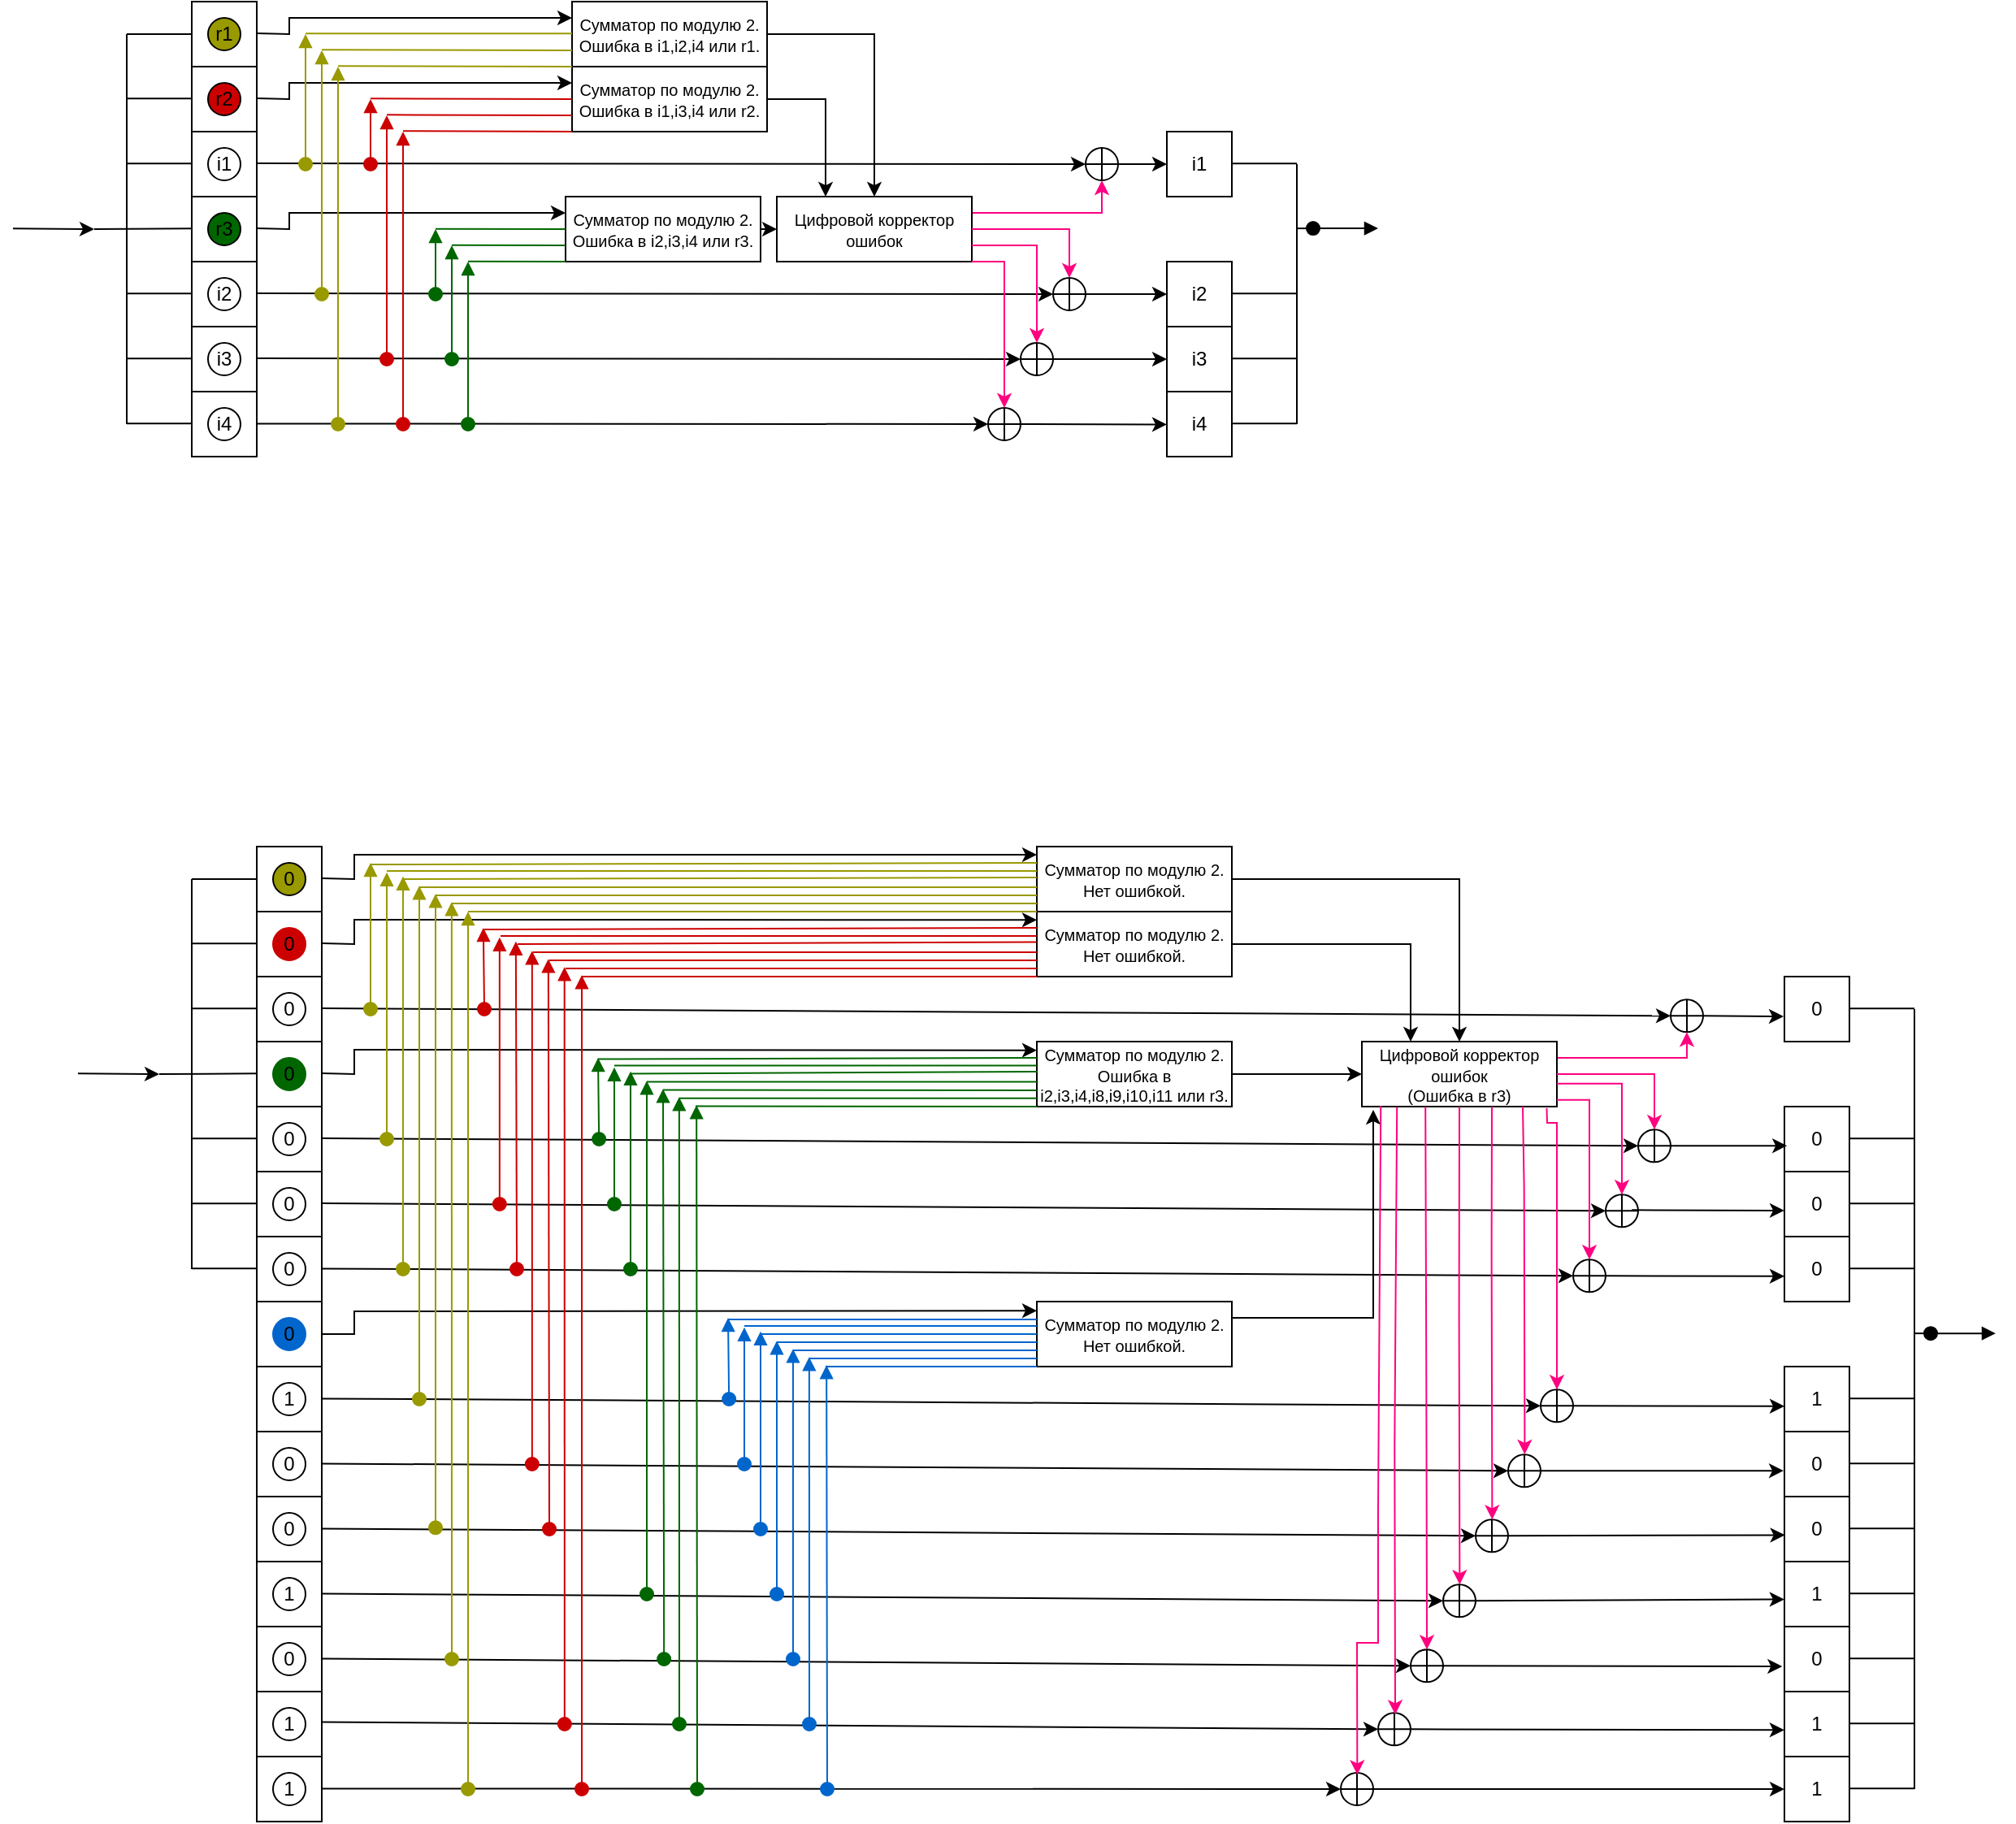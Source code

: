 <mxfile version="24.8.0">
  <diagram name="第 1 页" id="gcfxPQ6Ib1c5Byvb4yUz">
    <mxGraphModel dx="1304" dy="671" grid="1" gridSize="10" guides="1" tooltips="1" connect="1" arrows="1" fold="1" page="1" pageScale="1" pageWidth="827" pageHeight="1169" math="0" shadow="0">
      <root>
        <mxCell id="0" />
        <mxCell id="1" parent="0" />
        <mxCell id="JtVAidHMFsmfw-nft-bH-1" value="" style="whiteSpace=wrap;html=1;aspect=fixed;strokeColor=#000000;fillColor=#FFFFFF;" parent="1" vertex="1">
          <mxGeometry x="120" y="120" width="40" height="40" as="geometry" />
        </mxCell>
        <mxCell id="JtVAidHMFsmfw-nft-bH-2" value="" style="whiteSpace=wrap;html=1;aspect=fixed;fillColor=#FFFFFF;strokeColor=#000000;" parent="1" vertex="1">
          <mxGeometry x="120" y="160" width="40" height="40" as="geometry" />
        </mxCell>
        <mxCell id="JtVAidHMFsmfw-nft-bH-3" value="" style="whiteSpace=wrap;html=1;aspect=fixed;strokeColor=#000000;fillColor=#FFFFFF;" parent="1" vertex="1">
          <mxGeometry x="120" y="200" width="40" height="40" as="geometry" />
        </mxCell>
        <mxCell id="JtVAidHMFsmfw-nft-bH-4" value="" style="whiteSpace=wrap;html=1;aspect=fixed;fillColor=#FFFFFF;strokeColor=#000000;" parent="1" vertex="1">
          <mxGeometry x="120" y="240" width="40" height="40" as="geometry" />
        </mxCell>
        <mxCell id="JtVAidHMFsmfw-nft-bH-5" value="" style="whiteSpace=wrap;html=1;aspect=fixed;strokeColor=#000000;fillColor=#FFFFFF;" parent="1" vertex="1">
          <mxGeometry x="120" y="280" width="40" height="40" as="geometry" />
        </mxCell>
        <mxCell id="JtVAidHMFsmfw-nft-bH-6" value="" style="whiteSpace=wrap;html=1;aspect=fixed;fillColor=#FFFFFF;strokeColor=#000000;" parent="1" vertex="1">
          <mxGeometry x="120" y="320" width="40" height="40" as="geometry" />
        </mxCell>
        <mxCell id="JtVAidHMFsmfw-nft-bH-7" value="" style="whiteSpace=wrap;html=1;aspect=fixed;strokeColor=#000000;fillColor=#FFFFFF;" parent="1" vertex="1">
          <mxGeometry x="120" y="360" width="40" height="40" as="geometry" />
        </mxCell>
        <mxCell id="JtVAidHMFsmfw-nft-bH-9" value="&lt;font&gt;r1&lt;/font&gt;" style="ellipse;whiteSpace=wrap;html=1;aspect=fixed;fillColor=#999900;strokeColor=#000000;fontColor=#000000;" parent="1" vertex="1">
          <mxGeometry x="130" y="130" width="20" height="20" as="geometry" />
        </mxCell>
        <mxCell id="JtVAidHMFsmfw-nft-bH-12" value="&lt;font&gt;r2&lt;/font&gt;" style="ellipse;whiteSpace=wrap;html=1;aspect=fixed;fillColor=#CC0000;strokeColor=#000000;fontColor=#000000;" parent="1" vertex="1">
          <mxGeometry x="130" y="170" width="20" height="20" as="geometry" />
        </mxCell>
        <mxCell id="JtVAidHMFsmfw-nft-bH-15" value="r3" style="ellipse;whiteSpace=wrap;html=1;aspect=fixed;fillColor=#006600;strokeColor=#000000;fontColor=#000000;" parent="1" vertex="1">
          <mxGeometry x="130" y="250" width="20" height="20" as="geometry" />
        </mxCell>
        <mxCell id="JtVAidHMFsmfw-nft-bH-16" value="&lt;font&gt;i1&lt;/font&gt;" style="ellipse;whiteSpace=wrap;html=1;aspect=fixed;fillColor=#FFFFFF;strokeColor=#000000;fontColor=#000000;" parent="1" vertex="1">
          <mxGeometry x="130" y="210" width="20" height="20" as="geometry" />
        </mxCell>
        <mxCell id="JtVAidHMFsmfw-nft-bH-18" value="i4" style="ellipse;whiteSpace=wrap;html=1;aspect=fixed;fillColor=#FFFFFF;strokeColor=#000000;fontColor=#000000;" parent="1" vertex="1">
          <mxGeometry x="130" y="370" width="20" height="20" as="geometry" />
        </mxCell>
        <mxCell id="JtVAidHMFsmfw-nft-bH-19" value="i3" style="ellipse;whiteSpace=wrap;html=1;aspect=fixed;fillColor=#FFFFFF;strokeColor=#000000;fontColor=#000000;" parent="1" vertex="1">
          <mxGeometry x="130" y="330" width="20" height="20" as="geometry" />
        </mxCell>
        <mxCell id="JtVAidHMFsmfw-nft-bH-20" value="&lt;font&gt;i2&lt;/font&gt;" style="ellipse;whiteSpace=wrap;html=1;aspect=fixed;fillColor=#FFFFFF;strokeColor=#000000;fontColor=#000000;" parent="1" vertex="1">
          <mxGeometry x="130" y="290" width="20" height="20" as="geometry" />
        </mxCell>
        <mxCell id="JtVAidHMFsmfw-nft-bH-22" value="" style="endArrow=none;html=1;rounded=0;" parent="1" edge="1">
          <mxGeometry width="50" height="50" relative="1" as="geometry">
            <mxPoint x="80" y="380" as="sourcePoint" />
            <mxPoint x="80" y="140" as="targetPoint" />
          </mxGeometry>
        </mxCell>
        <mxCell id="JtVAidHMFsmfw-nft-bH-23" value="" style="endArrow=none;html=1;rounded=0;entryX=0;entryY=0.5;entryDx=0;entryDy=0;" parent="1" target="JtVAidHMFsmfw-nft-bH-1" edge="1">
          <mxGeometry width="50" height="50" relative="1" as="geometry">
            <mxPoint x="80" y="140" as="sourcePoint" />
            <mxPoint x="110" y="140" as="targetPoint" />
          </mxGeometry>
        </mxCell>
        <mxCell id="JtVAidHMFsmfw-nft-bH-24" value="" style="endArrow=none;html=1;rounded=0;entryX=0;entryY=0.5;entryDx=0;entryDy=0;" parent="1" edge="1">
          <mxGeometry width="50" height="50" relative="1" as="geometry">
            <mxPoint x="80" y="179.68" as="sourcePoint" />
            <mxPoint x="120" y="179.68" as="targetPoint" />
          </mxGeometry>
        </mxCell>
        <mxCell id="JtVAidHMFsmfw-nft-bH-25" value="" style="endArrow=none;html=1;rounded=0;entryX=0;entryY=0.5;entryDx=0;entryDy=0;" parent="1" edge="1">
          <mxGeometry width="50" height="50" relative="1" as="geometry">
            <mxPoint x="80" y="219.68" as="sourcePoint" />
            <mxPoint x="120" y="219.68" as="targetPoint" />
          </mxGeometry>
        </mxCell>
        <mxCell id="JtVAidHMFsmfw-nft-bH-26" value="" style="endArrow=none;html=1;rounded=0;entryX=0;entryY=0.5;entryDx=0;entryDy=0;" parent="1" edge="1">
          <mxGeometry width="50" height="50" relative="1" as="geometry">
            <mxPoint x="60" y="260" as="sourcePoint" />
            <mxPoint x="120" y="259.68" as="targetPoint" />
          </mxGeometry>
        </mxCell>
        <mxCell id="JtVAidHMFsmfw-nft-bH-27" value="" style="endArrow=none;html=1;rounded=0;entryX=0;entryY=0.5;entryDx=0;entryDy=0;" parent="1" edge="1">
          <mxGeometry width="50" height="50" relative="1" as="geometry">
            <mxPoint x="80" y="379.68" as="sourcePoint" />
            <mxPoint x="120" y="379.68" as="targetPoint" />
          </mxGeometry>
        </mxCell>
        <mxCell id="JtVAidHMFsmfw-nft-bH-28" value="" style="endArrow=none;html=1;rounded=0;" parent="1" edge="1">
          <mxGeometry width="50" height="50" relative="1" as="geometry">
            <mxPoint x="80" y="299.68" as="sourcePoint" />
            <mxPoint x="120" y="299.68" as="targetPoint" />
          </mxGeometry>
        </mxCell>
        <mxCell id="JtVAidHMFsmfw-nft-bH-29" value="" style="endArrow=none;html=1;rounded=0;entryX=0;entryY=0.5;entryDx=0;entryDy=0;" parent="1" edge="1">
          <mxGeometry width="50" height="50" relative="1" as="geometry">
            <mxPoint x="80" y="339.68" as="sourcePoint" />
            <mxPoint x="120" y="339.68" as="targetPoint" />
          </mxGeometry>
        </mxCell>
        <mxCell id="JtVAidHMFsmfw-nft-bH-31" value="" style="endArrow=classic;html=1;rounded=0;" parent="1" edge="1">
          <mxGeometry width="50" height="50" relative="1" as="geometry">
            <mxPoint x="10" y="259.68" as="sourcePoint" />
            <mxPoint x="60" y="260" as="targetPoint" />
          </mxGeometry>
        </mxCell>
        <mxCell id="JtVAidHMFsmfw-nft-bH-32" value="i4" style="whiteSpace=wrap;html=1;aspect=fixed;fillColor=#FFFFFF;strokeColor=#000000;fontColor=#000000;" parent="1" vertex="1">
          <mxGeometry x="720" y="360" width="40" height="40" as="geometry" />
        </mxCell>
        <mxCell id="JtVAidHMFsmfw-nft-bH-33" value="i2" style="whiteSpace=wrap;html=1;aspect=fixed;fillColor=#FFFFFF;strokeColor=#000000;fontColor=#000000;" parent="1" vertex="1">
          <mxGeometry x="720" y="280" width="40" height="40" as="geometry" />
        </mxCell>
        <mxCell id="JtVAidHMFsmfw-nft-bH-34" value="i3" style="whiteSpace=wrap;html=1;aspect=fixed;fillColor=#FFFFFF;strokeColor=#000000;fontColor=#000000;" parent="1" vertex="1">
          <mxGeometry x="720" y="320" width="40" height="40" as="geometry" />
        </mxCell>
        <mxCell id="JtVAidHMFsmfw-nft-bH-35" value="i1" style="whiteSpace=wrap;html=1;aspect=fixed;fillColor=#FFFFFF;strokeColor=#000000;fontColor=#000000;" parent="1" vertex="1">
          <mxGeometry x="720" y="200" width="40" height="40" as="geometry" />
        </mxCell>
        <mxCell id="JtVAidHMFsmfw-nft-bH-40" value="" style="endArrow=classic;html=1;rounded=0;entryX=0;entryY=0.5;entryDx=0;entryDy=0;" parent="1" target="JtVAidHMFsmfw-nft-bH-41" edge="1">
          <mxGeometry width="50" height="50" relative="1" as="geometry">
            <mxPoint x="160" y="219.5" as="sourcePoint" />
            <mxPoint x="620" y="220" as="targetPoint" />
          </mxGeometry>
        </mxCell>
        <mxCell id="JtVAidHMFsmfw-nft-bH-41" value="" style="shape=orEllipse;perimeter=ellipsePerimeter;whiteSpace=wrap;html=1;backgroundOutline=1;" parent="1" vertex="1">
          <mxGeometry x="670" y="210" width="20" height="20" as="geometry" />
        </mxCell>
        <mxCell id="JtVAidHMFsmfw-nft-bH-42" value="" style="endArrow=classic;html=1;rounded=0;exitX=1;exitY=0.5;exitDx=0;exitDy=0;" parent="1" source="JtVAidHMFsmfw-nft-bH-41" edge="1">
          <mxGeometry width="50" height="50" relative="1" as="geometry">
            <mxPoint x="650" y="219.5" as="sourcePoint" />
            <mxPoint x="720" y="220" as="targetPoint" />
          </mxGeometry>
        </mxCell>
        <mxCell id="JtVAidHMFsmfw-nft-bH-44" value="" style="endArrow=classic;html=1;rounded=0;entryX=0;entryY=0.5;entryDx=0;entryDy=0;" parent="1" target="JtVAidHMFsmfw-nft-bH-45" edge="1">
          <mxGeometry width="50" height="50" relative="1" as="geometry">
            <mxPoint x="160" y="299.5" as="sourcePoint" />
            <mxPoint x="570" y="300" as="targetPoint" />
          </mxGeometry>
        </mxCell>
        <mxCell id="JtVAidHMFsmfw-nft-bH-45" value="" style="shape=orEllipse;perimeter=ellipsePerimeter;whiteSpace=wrap;html=1;backgroundOutline=1;" parent="1" vertex="1">
          <mxGeometry x="650" y="290" width="20" height="20" as="geometry" />
        </mxCell>
        <mxCell id="JtVAidHMFsmfw-nft-bH-46" value="" style="endArrow=classic;html=1;rounded=0;exitX=1;exitY=0.5;exitDx=0;exitDy=0;" parent="1" source="JtVAidHMFsmfw-nft-bH-45" edge="1">
          <mxGeometry width="50" height="50" relative="1" as="geometry">
            <mxPoint x="650" y="299.5" as="sourcePoint" />
            <mxPoint x="720" y="300" as="targetPoint" />
          </mxGeometry>
        </mxCell>
        <mxCell id="JtVAidHMFsmfw-nft-bH-47" value="" style="endArrow=classic;html=1;rounded=0;entryX=0;entryY=0.5;entryDx=0;entryDy=0;" parent="1" target="JtVAidHMFsmfw-nft-bH-48" edge="1">
          <mxGeometry width="50" height="50" relative="1" as="geometry">
            <mxPoint x="160" y="339.5" as="sourcePoint" />
            <mxPoint x="510" y="340" as="targetPoint" />
          </mxGeometry>
        </mxCell>
        <mxCell id="JtVAidHMFsmfw-nft-bH-48" value="" style="shape=orEllipse;perimeter=ellipsePerimeter;whiteSpace=wrap;html=1;backgroundOutline=1;" parent="1" vertex="1">
          <mxGeometry x="630" y="330" width="20" height="20" as="geometry" />
        </mxCell>
        <mxCell id="JtVAidHMFsmfw-nft-bH-49" value="" style="endArrow=classic;html=1;rounded=0;exitX=1;exitY=0.5;exitDx=0;exitDy=0;" parent="1" source="JtVAidHMFsmfw-nft-bH-48" edge="1">
          <mxGeometry width="50" height="50" relative="1" as="geometry">
            <mxPoint x="650" y="339.5" as="sourcePoint" />
            <mxPoint x="720" y="340" as="targetPoint" />
          </mxGeometry>
        </mxCell>
        <mxCell id="JtVAidHMFsmfw-nft-bH-50" value="" style="endArrow=classic;html=1;rounded=0;entryX=0;entryY=0.5;entryDx=0;entryDy=0;" parent="1" target="JtVAidHMFsmfw-nft-bH-51" edge="1">
          <mxGeometry width="50" height="50" relative="1" as="geometry">
            <mxPoint x="160" y="379.72" as="sourcePoint" />
            <mxPoint x="510" y="380.22" as="targetPoint" />
          </mxGeometry>
        </mxCell>
        <mxCell id="JtVAidHMFsmfw-nft-bH-51" value="" style="shape=orEllipse;perimeter=ellipsePerimeter;whiteSpace=wrap;html=1;backgroundOutline=1;" parent="1" vertex="1">
          <mxGeometry x="610" y="370" width="20" height="20" as="geometry" />
        </mxCell>
        <mxCell id="JtVAidHMFsmfw-nft-bH-52" value="" style="endArrow=classic;html=1;rounded=0;exitX=1;exitY=0.5;exitDx=0;exitDy=0;" parent="1" source="JtVAidHMFsmfw-nft-bH-51" edge="1">
          <mxGeometry width="50" height="50" relative="1" as="geometry">
            <mxPoint x="650" y="379.72" as="sourcePoint" />
            <mxPoint x="720" y="380.22" as="targetPoint" />
          </mxGeometry>
        </mxCell>
        <mxCell id="JtVAidHMFsmfw-nft-bH-54" value="" style="endArrow=none;html=1;rounded=0;" parent="1" edge="1">
          <mxGeometry width="50" height="50" relative="1" as="geometry">
            <mxPoint x="800" y="380" as="sourcePoint" />
            <mxPoint x="800" y="220" as="targetPoint" />
            <Array as="points">
              <mxPoint x="800" y="330" />
              <mxPoint x="800" y="305" />
            </Array>
          </mxGeometry>
        </mxCell>
        <mxCell id="JtVAidHMFsmfw-nft-bH-55" value="" style="endArrow=none;html=1;rounded=0;" parent="1" edge="1">
          <mxGeometry width="50" height="50" relative="1" as="geometry">
            <mxPoint x="760" y="219.6" as="sourcePoint" />
            <mxPoint x="800" y="219.6" as="targetPoint" />
          </mxGeometry>
        </mxCell>
        <mxCell id="JtVAidHMFsmfw-nft-bH-56" value="" style="endArrow=none;html=1;rounded=0;" parent="1" edge="1">
          <mxGeometry width="50" height="50" relative="1" as="geometry">
            <mxPoint x="760" y="299.6" as="sourcePoint" />
            <mxPoint x="800" y="299.6" as="targetPoint" />
          </mxGeometry>
        </mxCell>
        <mxCell id="JtVAidHMFsmfw-nft-bH-57" value="" style="endArrow=none;html=1;rounded=0;" parent="1" edge="1">
          <mxGeometry width="50" height="50" relative="1" as="geometry">
            <mxPoint x="760" y="339.6" as="sourcePoint" />
            <mxPoint x="800" y="339.6" as="targetPoint" />
          </mxGeometry>
        </mxCell>
        <mxCell id="JtVAidHMFsmfw-nft-bH-58" value="" style="endArrow=none;html=1;rounded=0;" parent="1" edge="1">
          <mxGeometry width="50" height="50" relative="1" as="geometry">
            <mxPoint x="760" y="379.6" as="sourcePoint" />
            <mxPoint x="800" y="379.6" as="targetPoint" />
          </mxGeometry>
        </mxCell>
        <mxCell id="JtVAidHMFsmfw-nft-bH-60" value="&lt;font style=&quot;font-size: 10px;&quot;&gt;Сумматор по модулю 2.&lt;/font&gt;&lt;div style=&quot;font-size: 10px;&quot;&gt;&lt;font style=&quot;font-size: 10px;&quot;&gt;Ошибка в i1,i2,i4 или r1.&lt;/font&gt;&lt;/div&gt;" style="rounded=0;whiteSpace=wrap;html=1;" parent="1" vertex="1">
          <mxGeometry x="354" y="120" width="120" height="40" as="geometry" />
        </mxCell>
        <mxCell id="JtVAidHMFsmfw-nft-bH-62" value="&lt;font style=&quot;font-size: 10px;&quot;&gt;Сумматор по модулю 2.&lt;/font&gt;&lt;div style=&quot;font-size: 10px;&quot;&gt;Ошибка в i2,i3,i4 или r3.&lt;/div&gt;" style="rounded=0;whiteSpace=wrap;html=1;" parent="1" vertex="1">
          <mxGeometry x="350" y="240" width="120" height="40" as="geometry" />
        </mxCell>
        <mxCell id="JtVAidHMFsmfw-nft-bH-66" value="" style="endArrow=classic;html=1;rounded=0;entryX=0;entryY=0.25;entryDx=0;entryDy=0;" parent="1" target="JtVAidHMFsmfw-nft-bH-60" edge="1">
          <mxGeometry width="50" height="50" relative="1" as="geometry">
            <mxPoint x="160" y="139.47" as="sourcePoint" />
            <mxPoint x="330" y="139.89" as="targetPoint" />
            <Array as="points">
              <mxPoint x="180" y="140" />
              <mxPoint x="180" y="130" />
            </Array>
          </mxGeometry>
        </mxCell>
        <mxCell id="JtVAidHMFsmfw-nft-bH-67" value="" style="endArrow=classic;html=1;rounded=0;exitX=1;exitY=0.5;exitDx=0;exitDy=0;" parent="1" source="JtVAidHMFsmfw-nft-bH-63" edge="1">
          <mxGeometry width="50" height="50" relative="1" as="geometry">
            <mxPoint x="450" y="259.74" as="sourcePoint" />
            <mxPoint x="490" y="260" as="targetPoint" />
          </mxGeometry>
        </mxCell>
        <mxCell id="JtVAidHMFsmfw-nft-bH-68" value="" style="endArrow=classic;html=1;rounded=0;exitX=1;exitY=0.5;exitDx=0;exitDy=0;entryX=0.5;entryY=0;entryDx=0;entryDy=0;" parent="1" source="JtVAidHMFsmfw-nft-bH-60" target="JtVAidHMFsmfw-nft-bH-63" edge="1">
          <mxGeometry width="50" height="50" relative="1" as="geometry">
            <mxPoint x="450" y="140" as="sourcePoint" />
            <mxPoint x="550" y="230" as="targetPoint" />
            <Array as="points">
              <mxPoint x="540" y="140" />
            </Array>
          </mxGeometry>
        </mxCell>
        <mxCell id="JtVAidHMFsmfw-nft-bH-69" value="" style="endArrow=classic;html=1;rounded=0;exitX=1;exitY=0.5;exitDx=0;exitDy=0;entryX=0.25;entryY=0;entryDx=0;entryDy=0;" parent="1" source="JtVAidHMFsmfw-nft-bH-61" target="JtVAidHMFsmfw-nft-bH-63" edge="1">
          <mxGeometry width="50" height="50" relative="1" as="geometry">
            <mxPoint x="450" y="180" as="sourcePoint" />
            <mxPoint x="550" y="280" as="targetPoint" />
            <Array as="points">
              <mxPoint x="510" y="180" />
            </Array>
          </mxGeometry>
        </mxCell>
        <mxCell id="JtVAidHMFsmfw-nft-bH-70" value="" style="endArrow=classic;html=1;rounded=0;entryX=0.5;entryY=1;entryDx=0;entryDy=0;exitX=1;exitY=0.25;exitDx=0;exitDy=0;strokeColor=#FF0080;" parent="1" source="JtVAidHMFsmfw-nft-bH-63" target="JtVAidHMFsmfw-nft-bH-41" edge="1">
          <mxGeometry width="50" height="50" relative="1" as="geometry">
            <mxPoint x="610" y="250" as="sourcePoint" />
            <mxPoint x="640" y="250" as="targetPoint" />
            <Array as="points">
              <mxPoint x="680" y="250" />
            </Array>
          </mxGeometry>
        </mxCell>
        <mxCell id="JtVAidHMFsmfw-nft-bH-71" value="" style="endArrow=classic;html=1;rounded=0;entryX=0;entryY=0.25;entryDx=0;entryDy=0;" parent="1" target="JtVAidHMFsmfw-nft-bH-61" edge="1">
          <mxGeometry width="50" height="50" relative="1" as="geometry">
            <mxPoint x="160" y="179.47" as="sourcePoint" />
            <mxPoint x="220" y="170" as="targetPoint" />
            <Array as="points">
              <mxPoint x="180" y="180" />
              <mxPoint x="180" y="170" />
            </Array>
          </mxGeometry>
        </mxCell>
        <mxCell id="JtVAidHMFsmfw-nft-bH-61" value="&lt;font style=&quot;font-size: 10px;&quot;&gt;Сумматор по модулю 2.&lt;/font&gt;&lt;div style=&quot;font-size: 10px;&quot;&gt;Ошибка в i1,i3,i4 или r2.&lt;/div&gt;" style="rounded=0;whiteSpace=wrap;html=1;" parent="1" vertex="1">
          <mxGeometry x="354" y="160" width="120" height="40" as="geometry" />
        </mxCell>
        <mxCell id="JtVAidHMFsmfw-nft-bH-72" value="" style="endArrow=classic;html=1;rounded=0;exitX=1;exitY=0.5;exitDx=0;exitDy=0;" parent="1" source="JtVAidHMFsmfw-nft-bH-62" target="JtVAidHMFsmfw-nft-bH-63" edge="1">
          <mxGeometry width="50" height="50" relative="1" as="geometry">
            <mxPoint x="400" y="260" as="sourcePoint" />
            <mxPoint x="490" y="260" as="targetPoint" />
          </mxGeometry>
        </mxCell>
        <mxCell id="JtVAidHMFsmfw-nft-bH-63" value="&lt;font style=&quot;font-size: 10px;&quot;&gt;Цифровой корректор&lt;/font&gt;&lt;div style=&quot;font-size: 10px;&quot;&gt;&lt;font style=&quot;font-size: 10px;&quot;&gt;ошибок&lt;/font&gt;&lt;/div&gt;" style="rounded=0;whiteSpace=wrap;html=1;" parent="1" vertex="1">
          <mxGeometry x="480" y="240" width="120" height="40" as="geometry" />
        </mxCell>
        <mxCell id="JtVAidHMFsmfw-nft-bH-73" value="" style="endArrow=classic;html=1;rounded=0;entryX=0.5;entryY=0;entryDx=0;entryDy=0;strokeColor=#FF0080;" parent="1" target="JtVAidHMFsmfw-nft-bH-45" edge="1">
          <mxGeometry width="50" height="50" relative="1" as="geometry">
            <mxPoint x="620" y="260" as="sourcePoint" />
            <mxPoint x="610" y="260" as="targetPoint" />
            <Array as="points">
              <mxPoint x="600" y="260" />
              <mxPoint x="660" y="260" />
            </Array>
          </mxGeometry>
        </mxCell>
        <mxCell id="JtVAidHMFsmfw-nft-bH-75" value="" style="endArrow=classic;html=1;rounded=0;entryX=0.5;entryY=0;entryDx=0;entryDy=0;strokeColor=#FF0080;exitX=1;exitY=0.75;exitDx=0;exitDy=0;" parent="1" source="JtVAidHMFsmfw-nft-bH-63" target="JtVAidHMFsmfw-nft-bH-48" edge="1">
          <mxGeometry width="50" height="50" relative="1" as="geometry">
            <mxPoint x="490" y="270" as="sourcePoint" />
            <mxPoint x="540" y="220" as="targetPoint" />
            <Array as="points">
              <mxPoint x="640" y="270" />
            </Array>
          </mxGeometry>
        </mxCell>
        <mxCell id="JtVAidHMFsmfw-nft-bH-76" value="" style="endArrow=classic;html=1;rounded=0;entryX=0.5;entryY=0;entryDx=0;entryDy=0;strokeColor=#FF0080;exitX=1;exitY=1;exitDx=0;exitDy=0;" parent="1" source="JtVAidHMFsmfw-nft-bH-63" target="JtVAidHMFsmfw-nft-bH-51" edge="1">
          <mxGeometry width="50" height="50" relative="1" as="geometry">
            <mxPoint x="490" y="280" as="sourcePoint" />
            <mxPoint x="540" y="230" as="targetPoint" />
            <Array as="points">
              <mxPoint x="620" y="280" />
            </Array>
          </mxGeometry>
        </mxCell>
        <mxCell id="JtVAidHMFsmfw-nft-bH-78" value="" style="endArrow=classic;html=1;rounded=0;entryX=0;entryY=0.25;entryDx=0;entryDy=0;" parent="1" target="JtVAidHMFsmfw-nft-bH-62" edge="1">
          <mxGeometry width="50" height="50" relative="1" as="geometry">
            <mxPoint x="160" y="259.47" as="sourcePoint" />
            <mxPoint x="230" y="250" as="targetPoint" />
            <Array as="points">
              <mxPoint x="180" y="260" />
              <mxPoint x="180" y="250" />
            </Array>
          </mxGeometry>
        </mxCell>
        <mxCell id="JtVAidHMFsmfw-nft-bH-81" value="" style="html=1;verticalAlign=bottom;startArrow=oval;startFill=1;endArrow=block;startSize=8;curved=0;rounded=0;strokeColor=#CC0000;" parent="1" edge="1">
          <mxGeometry width="60" relative="1" as="geometry">
            <mxPoint x="230" y="220" as="sourcePoint" />
            <mxPoint x="230" y="180" as="targetPoint" />
          </mxGeometry>
        </mxCell>
        <mxCell id="JtVAidHMFsmfw-nft-bH-82" value="" style="html=1;verticalAlign=bottom;startArrow=oval;startFill=1;endArrow=block;startSize=8;curved=0;rounded=0;strokeColor=#999900;" parent="1" edge="1">
          <mxGeometry width="60" relative="1" as="geometry">
            <mxPoint x="190" y="220" as="sourcePoint" />
            <mxPoint x="190" y="140" as="targetPoint" />
          </mxGeometry>
        </mxCell>
        <mxCell id="JtVAidHMFsmfw-nft-bH-83" value="" style="html=1;verticalAlign=bottom;startArrow=oval;startFill=1;endArrow=block;startSize=8;curved=0;rounded=0;strokeColor=#999900;" parent="1" edge="1">
          <mxGeometry width="60" relative="1" as="geometry">
            <mxPoint x="200" y="300" as="sourcePoint" />
            <mxPoint x="200" y="150" as="targetPoint" />
          </mxGeometry>
        </mxCell>
        <mxCell id="JtVAidHMFsmfw-nft-bH-84" value="" style="html=1;verticalAlign=bottom;startArrow=oval;startFill=1;endArrow=block;startSize=8;curved=0;rounded=0;strokeColor=#999900;" parent="1" edge="1">
          <mxGeometry width="60" relative="1" as="geometry">
            <mxPoint x="210" y="380" as="sourcePoint" />
            <mxPoint x="210" y="160" as="targetPoint" />
          </mxGeometry>
        </mxCell>
        <mxCell id="JtVAidHMFsmfw-nft-bH-89" value="" style="endArrow=none;html=1;rounded=0;entryX=0;entryY=0.75;entryDx=0;entryDy=0;strokeColor=#999900;" parent="1" edge="1">
          <mxGeometry width="50" height="50" relative="1" as="geometry">
            <mxPoint x="190" y="139.58" as="sourcePoint" />
            <mxPoint x="354" y="139.58" as="targetPoint" />
          </mxGeometry>
        </mxCell>
        <mxCell id="JtVAidHMFsmfw-nft-bH-90" value="" style="endArrow=none;html=1;rounded=0;strokeColor=#999900;entryX=0;entryY=0.75;entryDx=0;entryDy=0;" parent="1" target="JtVAidHMFsmfw-nft-bH-60" edge="1">
          <mxGeometry width="50" height="50" relative="1" as="geometry">
            <mxPoint x="200" y="149.58" as="sourcePoint" />
            <mxPoint x="350" y="150" as="targetPoint" />
          </mxGeometry>
        </mxCell>
        <mxCell id="JtVAidHMFsmfw-nft-bH-91" value="" style="endArrow=none;html=1;rounded=0;strokeColor=#999900;entryX=0;entryY=1;entryDx=0;entryDy=0;" parent="1" target="JtVAidHMFsmfw-nft-bH-60" edge="1">
          <mxGeometry width="50" height="50" relative="1" as="geometry">
            <mxPoint x="210" y="159.58" as="sourcePoint" />
            <mxPoint x="350" y="160" as="targetPoint" />
          </mxGeometry>
        </mxCell>
        <mxCell id="JtVAidHMFsmfw-nft-bH-92" value="" style="html=1;verticalAlign=bottom;startArrow=oval;startFill=1;endArrow=block;startSize=8;curved=0;rounded=0;strokeColor=#006600;" parent="1" edge="1">
          <mxGeometry width="60" relative="1" as="geometry">
            <mxPoint x="270" y="300" as="sourcePoint" />
            <mxPoint x="270" y="260" as="targetPoint" />
          </mxGeometry>
        </mxCell>
        <mxCell id="JtVAidHMFsmfw-nft-bH-95" value="" style="html=1;verticalAlign=bottom;startArrow=oval;startFill=1;endArrow=block;startSize=8;curved=0;rounded=0;strokeColor=#CC0000;" parent="1" edge="1">
          <mxGeometry width="60" relative="1" as="geometry">
            <mxPoint x="240" y="340" as="sourcePoint" />
            <mxPoint x="240" y="190" as="targetPoint" />
          </mxGeometry>
        </mxCell>
        <mxCell id="JtVAidHMFsmfw-nft-bH-96" value="" style="html=1;verticalAlign=bottom;startArrow=oval;startFill=1;endArrow=block;startSize=8;curved=0;rounded=0;strokeColor=#CC0000;" parent="1" edge="1">
          <mxGeometry width="60" relative="1" as="geometry">
            <mxPoint x="250" y="380" as="sourcePoint" />
            <mxPoint x="250" y="200" as="targetPoint" />
          </mxGeometry>
        </mxCell>
        <mxCell id="JtVAidHMFsmfw-nft-bH-97" value="" style="endArrow=none;html=1;rounded=0;exitX=0;exitY=0.5;exitDx=0;exitDy=0;strokeColor=#CC0000;" parent="1" source="JtVAidHMFsmfw-nft-bH-61" edge="1">
          <mxGeometry width="50" height="50" relative="1" as="geometry">
            <mxPoint x="350" y="180" as="sourcePoint" />
            <mxPoint x="230" y="179.64" as="targetPoint" />
          </mxGeometry>
        </mxCell>
        <mxCell id="JtVAidHMFsmfw-nft-bH-98" value="" style="endArrow=none;html=1;rounded=0;exitX=0;exitY=0.75;exitDx=0;exitDy=0;strokeColor=#CC0000;" parent="1" source="JtVAidHMFsmfw-nft-bH-61" edge="1">
          <mxGeometry width="50" height="50" relative="1" as="geometry">
            <mxPoint x="350" y="190" as="sourcePoint" />
            <mxPoint x="240" y="189.64" as="targetPoint" />
          </mxGeometry>
        </mxCell>
        <mxCell id="JtVAidHMFsmfw-nft-bH-99" value="" style="endArrow=none;html=1;rounded=0;exitX=0;exitY=1;exitDx=0;exitDy=0;strokeColor=#CC0000;" parent="1" source="JtVAidHMFsmfw-nft-bH-61" edge="1">
          <mxGeometry width="50" height="50" relative="1" as="geometry">
            <mxPoint x="350" y="200" as="sourcePoint" />
            <mxPoint x="250" y="199.64" as="targetPoint" />
          </mxGeometry>
        </mxCell>
        <mxCell id="JtVAidHMFsmfw-nft-bH-100" value="" style="html=1;verticalAlign=bottom;startArrow=oval;startFill=1;endArrow=block;startSize=8;curved=0;rounded=0;strokeColor=#006600;" parent="1" edge="1">
          <mxGeometry width="60" relative="1" as="geometry">
            <mxPoint x="280" y="340" as="sourcePoint" />
            <mxPoint x="280" y="270" as="targetPoint" />
          </mxGeometry>
        </mxCell>
        <mxCell id="JtVAidHMFsmfw-nft-bH-101" value="" style="html=1;verticalAlign=bottom;startArrow=oval;startFill=1;endArrow=block;startSize=8;curved=0;rounded=0;strokeColor=#006600;" parent="1" edge="1">
          <mxGeometry width="60" relative="1" as="geometry">
            <mxPoint x="290" y="380" as="sourcePoint" />
            <mxPoint x="290" y="280" as="targetPoint" />
          </mxGeometry>
        </mxCell>
        <mxCell id="JtVAidHMFsmfw-nft-bH-102" value="" style="endArrow=none;html=1;rounded=0;entryX=0;entryY=0.5;entryDx=0;entryDy=0;strokeColor=#006600;" parent="1" target="JtVAidHMFsmfw-nft-bH-62" edge="1">
          <mxGeometry width="50" height="50" relative="1" as="geometry">
            <mxPoint x="270" y="259.84" as="sourcePoint" />
            <mxPoint x="340" y="259.84" as="targetPoint" />
          </mxGeometry>
        </mxCell>
        <mxCell id="JtVAidHMFsmfw-nft-bH-103" value="" style="endArrow=none;html=1;rounded=0;entryX=0;entryY=0.75;entryDx=0;entryDy=0;strokeColor=#006600;" parent="1" target="JtVAidHMFsmfw-nft-bH-62" edge="1">
          <mxGeometry width="50" height="50" relative="1" as="geometry">
            <mxPoint x="280" y="269.84" as="sourcePoint" />
            <mxPoint x="360" y="270" as="targetPoint" />
          </mxGeometry>
        </mxCell>
        <mxCell id="JtVAidHMFsmfw-nft-bH-104" value="" style="endArrow=none;html=1;rounded=0;strokeColor=#006600;" parent="1" edge="1">
          <mxGeometry width="50" height="50" relative="1" as="geometry">
            <mxPoint x="290" y="279.84" as="sourcePoint" />
            <mxPoint x="350" y="280" as="targetPoint" />
          </mxGeometry>
        </mxCell>
        <mxCell id="JtVAidHMFsmfw-nft-bH-105" value="" style="html=1;verticalAlign=bottom;startArrow=oval;startFill=1;endArrow=block;startSize=8;curved=0;rounded=0;" parent="1" edge="1">
          <mxGeometry width="60" relative="1" as="geometry">
            <mxPoint x="810" y="259.55" as="sourcePoint" />
            <mxPoint x="850" y="259.55" as="targetPoint" />
          </mxGeometry>
        </mxCell>
        <mxCell id="JtVAidHMFsmfw-nft-bH-106" value="" style="endArrow=none;html=1;rounded=0;" parent="1" edge="1">
          <mxGeometry width="50" height="50" relative="1" as="geometry">
            <mxPoint x="800" y="259.55" as="sourcePoint" />
            <mxPoint x="810" y="259.55" as="targetPoint" />
          </mxGeometry>
        </mxCell>
        <mxCell id="aexNpM3xbCxH_2w9wxlp-1" value="" style="whiteSpace=wrap;html=1;aspect=fixed;strokeColor=#000000;fillColor=#FFFFFF;" parent="1" vertex="1">
          <mxGeometry x="160" y="640" width="40" height="40" as="geometry" />
        </mxCell>
        <mxCell id="aexNpM3xbCxH_2w9wxlp-2" value="" style="whiteSpace=wrap;html=1;aspect=fixed;fillColor=#FFFFFF;strokeColor=#000000;" parent="1" vertex="1">
          <mxGeometry x="160" y="680" width="40" height="40" as="geometry" />
        </mxCell>
        <mxCell id="aexNpM3xbCxH_2w9wxlp-3" value="" style="whiteSpace=wrap;html=1;aspect=fixed;strokeColor=#000000;fillColor=#FFFFFF;" parent="1" vertex="1">
          <mxGeometry x="160" y="720" width="40" height="40" as="geometry" />
        </mxCell>
        <mxCell id="aexNpM3xbCxH_2w9wxlp-4" value="" style="whiteSpace=wrap;html=1;aspect=fixed;fillColor=#FFFFFF;strokeColor=#000000;" parent="1" vertex="1">
          <mxGeometry x="160" y="760" width="40" height="40" as="geometry" />
        </mxCell>
        <mxCell id="aexNpM3xbCxH_2w9wxlp-5" value="" style="whiteSpace=wrap;html=1;aspect=fixed;strokeColor=#000000;fillColor=#FFFFFF;" parent="1" vertex="1">
          <mxGeometry x="160" y="800" width="40" height="40" as="geometry" />
        </mxCell>
        <mxCell id="aexNpM3xbCxH_2w9wxlp-6" value="" style="whiteSpace=wrap;html=1;aspect=fixed;fillColor=#FFFFFF;strokeColor=#000000;" parent="1" vertex="1">
          <mxGeometry x="160" y="840" width="40" height="40" as="geometry" />
        </mxCell>
        <mxCell id="aexNpM3xbCxH_2w9wxlp-7" value="" style="whiteSpace=wrap;html=1;aspect=fixed;strokeColor=#000000;fillColor=#FFFFFF;" parent="1" vertex="1">
          <mxGeometry x="160" y="880" width="40" height="40" as="geometry" />
        </mxCell>
        <mxCell id="aexNpM3xbCxH_2w9wxlp-8" value="&lt;font&gt;0&lt;/font&gt;" style="ellipse;whiteSpace=wrap;html=1;aspect=fixed;fillColor=#999900;strokeColor=#000000;fontColor=#000000;" parent="1" vertex="1">
          <mxGeometry x="170" y="650" width="20" height="20" as="geometry" />
        </mxCell>
        <mxCell id="aexNpM3xbCxH_2w9wxlp-9" value="&lt;font&gt;0&lt;/font&gt;" style="ellipse;whiteSpace=wrap;html=1;aspect=fixed;fillColor=#CC0000;strokeColor=#CC0000;fontColor=#000000;" parent="1" vertex="1">
          <mxGeometry x="170" y="690" width="20" height="20" as="geometry" />
        </mxCell>
        <mxCell id="aexNpM3xbCxH_2w9wxlp-10" value="0" style="ellipse;whiteSpace=wrap;html=1;aspect=fixed;fillColor=#006600;strokeColor=#006600;fontColor=#000000;" parent="1" vertex="1">
          <mxGeometry x="170" y="770" width="20" height="20" as="geometry" />
        </mxCell>
        <mxCell id="aexNpM3xbCxH_2w9wxlp-11" value="&lt;font&gt;0&lt;/font&gt;" style="ellipse;whiteSpace=wrap;html=1;aspect=fixed;fillColor=#FFFFFF;strokeColor=#000000;fontColor=#000000;" parent="1" vertex="1">
          <mxGeometry x="170" y="730" width="20" height="20" as="geometry" />
        </mxCell>
        <mxCell id="aexNpM3xbCxH_2w9wxlp-12" value="0" style="ellipse;whiteSpace=wrap;html=1;aspect=fixed;fillColor=#FFFFFF;strokeColor=#000000;fontColor=#000000;" parent="1" vertex="1">
          <mxGeometry x="170" y="890" width="20" height="20" as="geometry" />
        </mxCell>
        <mxCell id="aexNpM3xbCxH_2w9wxlp-13" value="0" style="ellipse;whiteSpace=wrap;html=1;aspect=fixed;fillColor=#FFFFFF;strokeColor=#000000;fontColor=#000000;" parent="1" vertex="1">
          <mxGeometry x="170" y="850" width="20" height="20" as="geometry" />
        </mxCell>
        <mxCell id="aexNpM3xbCxH_2w9wxlp-14" value="&lt;font&gt;0&lt;/font&gt;" style="ellipse;whiteSpace=wrap;html=1;aspect=fixed;fillColor=#FFFFFF;strokeColor=#000000;fontColor=#000000;" parent="1" vertex="1">
          <mxGeometry x="170" y="810" width="20" height="20" as="geometry" />
        </mxCell>
        <mxCell id="aexNpM3xbCxH_2w9wxlp-15" value="" style="endArrow=none;html=1;rounded=0;" parent="1" edge="1">
          <mxGeometry width="50" height="50" relative="1" as="geometry">
            <mxPoint x="120" y="900" as="sourcePoint" />
            <mxPoint x="120" y="660" as="targetPoint" />
          </mxGeometry>
        </mxCell>
        <mxCell id="aexNpM3xbCxH_2w9wxlp-16" value="" style="endArrow=none;html=1;rounded=0;entryX=0;entryY=0.5;entryDx=0;entryDy=0;" parent="1" target="aexNpM3xbCxH_2w9wxlp-1" edge="1">
          <mxGeometry width="50" height="50" relative="1" as="geometry">
            <mxPoint x="120" y="660" as="sourcePoint" />
            <mxPoint x="150" y="660" as="targetPoint" />
          </mxGeometry>
        </mxCell>
        <mxCell id="aexNpM3xbCxH_2w9wxlp-17" value="" style="endArrow=none;html=1;rounded=0;entryX=0;entryY=0.5;entryDx=0;entryDy=0;" parent="1" edge="1">
          <mxGeometry width="50" height="50" relative="1" as="geometry">
            <mxPoint x="120" y="699.68" as="sourcePoint" />
            <mxPoint x="160" y="699.68" as="targetPoint" />
          </mxGeometry>
        </mxCell>
        <mxCell id="aexNpM3xbCxH_2w9wxlp-18" value="" style="endArrow=none;html=1;rounded=0;entryX=0;entryY=0.5;entryDx=0;entryDy=0;" parent="1" edge="1">
          <mxGeometry width="50" height="50" relative="1" as="geometry">
            <mxPoint x="120" y="739.68" as="sourcePoint" />
            <mxPoint x="160" y="739.68" as="targetPoint" />
          </mxGeometry>
        </mxCell>
        <mxCell id="aexNpM3xbCxH_2w9wxlp-19" value="" style="endArrow=none;html=1;rounded=0;entryX=0;entryY=0.5;entryDx=0;entryDy=0;" parent="1" edge="1">
          <mxGeometry width="50" height="50" relative="1" as="geometry">
            <mxPoint x="100" y="780" as="sourcePoint" />
            <mxPoint x="160" y="779.68" as="targetPoint" />
          </mxGeometry>
        </mxCell>
        <mxCell id="aexNpM3xbCxH_2w9wxlp-20" value="" style="endArrow=none;html=1;rounded=0;entryX=0;entryY=0.5;entryDx=0;entryDy=0;" parent="1" edge="1">
          <mxGeometry width="50" height="50" relative="1" as="geometry">
            <mxPoint x="120" y="899.68" as="sourcePoint" />
            <mxPoint x="160" y="899.68" as="targetPoint" />
          </mxGeometry>
        </mxCell>
        <mxCell id="aexNpM3xbCxH_2w9wxlp-21" value="" style="endArrow=none;html=1;rounded=0;" parent="1" edge="1">
          <mxGeometry width="50" height="50" relative="1" as="geometry">
            <mxPoint x="120" y="819.68" as="sourcePoint" />
            <mxPoint x="160" y="819.68" as="targetPoint" />
          </mxGeometry>
        </mxCell>
        <mxCell id="aexNpM3xbCxH_2w9wxlp-22" value="" style="endArrow=none;html=1;rounded=0;entryX=0;entryY=0.5;entryDx=0;entryDy=0;" parent="1" edge="1">
          <mxGeometry width="50" height="50" relative="1" as="geometry">
            <mxPoint x="120" y="859.68" as="sourcePoint" />
            <mxPoint x="160" y="859.68" as="targetPoint" />
          </mxGeometry>
        </mxCell>
        <mxCell id="aexNpM3xbCxH_2w9wxlp-23" value="" style="endArrow=classic;html=1;rounded=0;" parent="1" edge="1">
          <mxGeometry width="50" height="50" relative="1" as="geometry">
            <mxPoint x="50" y="779.68" as="sourcePoint" />
            <mxPoint x="100" y="780" as="targetPoint" />
          </mxGeometry>
        </mxCell>
        <mxCell id="aexNpM3xbCxH_2w9wxlp-24" value="0" style="whiteSpace=wrap;html=1;aspect=fixed;fillColor=#FFFFFF;strokeColor=#000000;fontColor=#000000;" parent="1" vertex="1">
          <mxGeometry x="1100" y="880" width="40" height="40" as="geometry" />
        </mxCell>
        <mxCell id="aexNpM3xbCxH_2w9wxlp-25" value="0" style="whiteSpace=wrap;html=1;aspect=fixed;fillColor=#FFFFFF;strokeColor=#000000;fontColor=#000000;" parent="1" vertex="1">
          <mxGeometry x="1100" y="800" width="40" height="40" as="geometry" />
        </mxCell>
        <mxCell id="aexNpM3xbCxH_2w9wxlp-26" value="0" style="whiteSpace=wrap;html=1;aspect=fixed;fillColor=#FFFFFF;strokeColor=#000000;fontColor=#000000;" parent="1" vertex="1">
          <mxGeometry x="1100" y="840" width="40" height="40" as="geometry" />
        </mxCell>
        <mxCell id="aexNpM3xbCxH_2w9wxlp-27" value="0" style="whiteSpace=wrap;html=1;aspect=fixed;fillColor=#FFFFFF;strokeColor=#000000;fontColor=#000000;" parent="1" vertex="1">
          <mxGeometry x="1100" y="720" width="40" height="40" as="geometry" />
        </mxCell>
        <mxCell id="aexNpM3xbCxH_2w9wxlp-28" value="" style="endArrow=classic;html=1;rounded=0;entryX=0;entryY=0.5;entryDx=0;entryDy=0;" parent="1" target="aexNpM3xbCxH_2w9wxlp-29" edge="1">
          <mxGeometry width="50" height="50" relative="1" as="geometry">
            <mxPoint x="200" y="739.5" as="sourcePoint" />
            <mxPoint x="660" y="740" as="targetPoint" />
          </mxGeometry>
        </mxCell>
        <mxCell id="aexNpM3xbCxH_2w9wxlp-29" value="" style="shape=orEllipse;perimeter=ellipsePerimeter;whiteSpace=wrap;html=1;backgroundOutline=1;" parent="1" vertex="1">
          <mxGeometry x="1030" y="734.17" width="20" height="20" as="geometry" />
        </mxCell>
        <mxCell id="aexNpM3xbCxH_2w9wxlp-30" value="" style="endArrow=classic;html=1;rounded=0;exitX=1;exitY=0.5;exitDx=0;exitDy=0;entryX=-0.012;entryY=0.613;entryDx=0;entryDy=0;entryPerimeter=0;" parent="1" source="aexNpM3xbCxH_2w9wxlp-29" target="aexNpM3xbCxH_2w9wxlp-27" edge="1">
          <mxGeometry width="50" height="50" relative="1" as="geometry">
            <mxPoint x="1010" y="743.67" as="sourcePoint" />
            <mxPoint x="1080" y="744.17" as="targetPoint" />
          </mxGeometry>
        </mxCell>
        <mxCell id="aexNpM3xbCxH_2w9wxlp-31" value="" style="endArrow=classic;html=1;rounded=0;entryX=0;entryY=0.5;entryDx=0;entryDy=0;" parent="1" target="aexNpM3xbCxH_2w9wxlp-32" edge="1">
          <mxGeometry width="50" height="50" relative="1" as="geometry">
            <mxPoint x="200" y="819.5" as="sourcePoint" />
            <mxPoint x="610" y="820" as="targetPoint" />
          </mxGeometry>
        </mxCell>
        <mxCell id="aexNpM3xbCxH_2w9wxlp-32" value="" style="shape=orEllipse;perimeter=ellipsePerimeter;whiteSpace=wrap;html=1;backgroundOutline=1;" parent="1" vertex="1">
          <mxGeometry x="1010" y="814.17" width="20" height="20" as="geometry" />
        </mxCell>
        <mxCell id="aexNpM3xbCxH_2w9wxlp-33" value="" style="endArrow=classic;html=1;rounded=0;exitX=1;exitY=0.5;exitDx=0;exitDy=0;entryX=0.04;entryY=0.602;entryDx=0;entryDy=0;entryPerimeter=0;" parent="1" source="aexNpM3xbCxH_2w9wxlp-32" target="aexNpM3xbCxH_2w9wxlp-25" edge="1">
          <mxGeometry width="50" height="50" relative="1" as="geometry">
            <mxPoint x="1010" y="823.67" as="sourcePoint" />
            <mxPoint x="1080" y="824.17" as="targetPoint" />
          </mxGeometry>
        </mxCell>
        <mxCell id="aexNpM3xbCxH_2w9wxlp-34" value="" style="endArrow=classic;html=1;rounded=0;entryX=0;entryY=0.5;entryDx=0;entryDy=0;" parent="1" target="aexNpM3xbCxH_2w9wxlp-35" edge="1">
          <mxGeometry width="50" height="50" relative="1" as="geometry">
            <mxPoint x="200" y="859.5" as="sourcePoint" />
            <mxPoint x="550" y="860" as="targetPoint" />
          </mxGeometry>
        </mxCell>
        <mxCell id="aexNpM3xbCxH_2w9wxlp-35" value="" style="shape=orEllipse;perimeter=ellipsePerimeter;whiteSpace=wrap;html=1;backgroundOutline=1;" parent="1" vertex="1">
          <mxGeometry x="990" y="854.17" width="20" height="20" as="geometry" />
        </mxCell>
        <mxCell id="aexNpM3xbCxH_2w9wxlp-36" value="" style="endArrow=classic;html=1;rounded=0;exitX=0.808;exitY=0.475;exitDx=0;exitDy=0;exitPerimeter=0;" parent="1" source="aexNpM3xbCxH_2w9wxlp-35" edge="1">
          <mxGeometry width="50" height="50" relative="1" as="geometry">
            <mxPoint x="1030" y="863.96" as="sourcePoint" />
            <mxPoint x="1100" y="863.96" as="targetPoint" />
          </mxGeometry>
        </mxCell>
        <mxCell id="aexNpM3xbCxH_2w9wxlp-37" value="" style="endArrow=classic;html=1;rounded=0;entryX=0;entryY=0.5;entryDx=0;entryDy=0;" parent="1" target="aexNpM3xbCxH_2w9wxlp-38" edge="1">
          <mxGeometry width="50" height="50" relative="1" as="geometry">
            <mxPoint x="200" y="899.72" as="sourcePoint" />
            <mxPoint x="550" y="900.22" as="targetPoint" />
          </mxGeometry>
        </mxCell>
        <mxCell id="aexNpM3xbCxH_2w9wxlp-38" value="" style="shape=orEllipse;perimeter=ellipsePerimeter;whiteSpace=wrap;html=1;backgroundOutline=1;" parent="1" vertex="1">
          <mxGeometry x="970" y="894.17" width="20" height="20" as="geometry" />
        </mxCell>
        <mxCell id="aexNpM3xbCxH_2w9wxlp-39" value="" style="endArrow=classic;html=1;rounded=0;exitX=1;exitY=0.5;exitDx=0;exitDy=0;entryX=0;entryY=0.61;entryDx=0;entryDy=0;entryPerimeter=0;" parent="1" source="aexNpM3xbCxH_2w9wxlp-38" target="aexNpM3xbCxH_2w9wxlp-24" edge="1">
          <mxGeometry width="50" height="50" relative="1" as="geometry">
            <mxPoint x="1010" y="903.89" as="sourcePoint" />
            <mxPoint x="1080" y="904.39" as="targetPoint" />
          </mxGeometry>
        </mxCell>
        <mxCell id="aexNpM3xbCxH_2w9wxlp-40" value="" style="endArrow=none;html=1;rounded=0;" parent="1" edge="1">
          <mxGeometry width="50" height="50" relative="1" as="geometry">
            <mxPoint x="1180" y="900" as="sourcePoint" />
            <mxPoint x="1180" y="740" as="targetPoint" />
            <Array as="points">
              <mxPoint x="1180" y="850" />
              <mxPoint x="1180" y="825" />
            </Array>
          </mxGeometry>
        </mxCell>
        <mxCell id="aexNpM3xbCxH_2w9wxlp-41" value="" style="endArrow=none;html=1;rounded=0;" parent="1" edge="1">
          <mxGeometry width="50" height="50" relative="1" as="geometry">
            <mxPoint x="1140" y="739.6" as="sourcePoint" />
            <mxPoint x="1180" y="739.6" as="targetPoint" />
          </mxGeometry>
        </mxCell>
        <mxCell id="aexNpM3xbCxH_2w9wxlp-42" value="" style="endArrow=none;html=1;rounded=0;" parent="1" edge="1">
          <mxGeometry width="50" height="50" relative="1" as="geometry">
            <mxPoint x="1140" y="819.6" as="sourcePoint" />
            <mxPoint x="1180" y="819.6" as="targetPoint" />
          </mxGeometry>
        </mxCell>
        <mxCell id="aexNpM3xbCxH_2w9wxlp-43" value="" style="endArrow=none;html=1;rounded=0;" parent="1" edge="1">
          <mxGeometry width="50" height="50" relative="1" as="geometry">
            <mxPoint x="1140" y="859.6" as="sourcePoint" />
            <mxPoint x="1180" y="859.6" as="targetPoint" />
          </mxGeometry>
        </mxCell>
        <mxCell id="aexNpM3xbCxH_2w9wxlp-44" value="" style="endArrow=none;html=1;rounded=0;" parent="1" edge="1">
          <mxGeometry width="50" height="50" relative="1" as="geometry">
            <mxPoint x="1140" y="899.6" as="sourcePoint" />
            <mxPoint x="1180" y="899.6" as="targetPoint" />
          </mxGeometry>
        </mxCell>
        <mxCell id="aexNpM3xbCxH_2w9wxlp-45" value="&lt;font style=&quot;font-size: 10px;&quot;&gt;Сумматор по модулю 2.&lt;/font&gt;&lt;div style=&quot;font-size: 10px;&quot;&gt;&lt;font style=&quot;font-size: 10px;&quot;&gt;Нет ошибкой.&lt;/font&gt;&lt;/div&gt;" style="rounded=0;whiteSpace=wrap;html=1;" parent="1" vertex="1">
          <mxGeometry x="640" y="640" width="120" height="40" as="geometry" />
        </mxCell>
        <mxCell id="aexNpM3xbCxH_2w9wxlp-46" value="&lt;font style=&quot;font-size: 10px;&quot;&gt;Сумматор по модулю 2.&lt;/font&gt;&lt;div style=&quot;font-size: 10px;&quot;&gt;Ошибка в i2,i3,i4,i8,i9,i10,i11 или r3.&lt;/div&gt;" style="rounded=0;whiteSpace=wrap;html=1;" parent="1" vertex="1">
          <mxGeometry x="640" y="760" width="120" height="40" as="geometry" />
        </mxCell>
        <mxCell id="aexNpM3xbCxH_2w9wxlp-48" value="" style="endArrow=classic;html=1;rounded=0;exitX=1;exitY=0.5;exitDx=0;exitDy=0;" parent="1" source="aexNpM3xbCxH_2w9wxlp-55" edge="1">
          <mxGeometry width="50" height="50" relative="1" as="geometry">
            <mxPoint x="810" y="783.91" as="sourcePoint" />
            <mxPoint x="850" y="784.17" as="targetPoint" />
          </mxGeometry>
        </mxCell>
        <mxCell id="aexNpM3xbCxH_2w9wxlp-49" value="" style="endArrow=classic;html=1;rounded=0;exitX=1;exitY=0.5;exitDx=0;exitDy=0;entryX=0.5;entryY=0;entryDx=0;entryDy=0;" parent="1" source="aexNpM3xbCxH_2w9wxlp-45" target="aexNpM3xbCxH_2w9wxlp-55" edge="1">
          <mxGeometry width="50" height="50" relative="1" as="geometry">
            <mxPoint x="490" y="660" as="sourcePoint" />
            <mxPoint x="590" y="750" as="targetPoint" />
            <Array as="points">
              <mxPoint x="900" y="660" />
            </Array>
          </mxGeometry>
        </mxCell>
        <mxCell id="aexNpM3xbCxH_2w9wxlp-50" value="" style="endArrow=classic;html=1;rounded=0;exitX=1;exitY=0.5;exitDx=0;exitDy=0;entryX=0.25;entryY=0;entryDx=0;entryDy=0;" parent="1" source="aexNpM3xbCxH_2w9wxlp-53" target="aexNpM3xbCxH_2w9wxlp-55" edge="1">
          <mxGeometry width="50" height="50" relative="1" as="geometry">
            <mxPoint x="490" y="700" as="sourcePoint" />
            <mxPoint x="590" y="800" as="targetPoint" />
            <Array as="points">
              <mxPoint x="870" y="700" />
            </Array>
          </mxGeometry>
        </mxCell>
        <mxCell id="aexNpM3xbCxH_2w9wxlp-51" value="" style="endArrow=classic;html=1;rounded=0;entryX=0.5;entryY=1;entryDx=0;entryDy=0;exitX=1;exitY=0.25;exitDx=0;exitDy=0;strokeColor=#FF0080;" parent="1" source="aexNpM3xbCxH_2w9wxlp-55" target="aexNpM3xbCxH_2w9wxlp-29" edge="1">
          <mxGeometry width="50" height="50" relative="1" as="geometry">
            <mxPoint x="970" y="774.17" as="sourcePoint" />
            <mxPoint x="1000" y="774.17" as="targetPoint" />
            <Array as="points">
              <mxPoint x="1040" y="770" />
            </Array>
          </mxGeometry>
        </mxCell>
        <mxCell id="aexNpM3xbCxH_2w9wxlp-52" value="" style="endArrow=classic;html=1;rounded=0;entryX=0;entryY=0.128;entryDx=0;entryDy=0;entryPerimeter=0;" parent="1" target="aexNpM3xbCxH_2w9wxlp-53" edge="1">
          <mxGeometry width="50" height="50" relative="1" as="geometry">
            <mxPoint x="200" y="699.47" as="sourcePoint" />
            <mxPoint x="260" y="690" as="targetPoint" />
            <Array as="points">
              <mxPoint x="220" y="700" />
              <mxPoint x="220" y="685" />
            </Array>
          </mxGeometry>
        </mxCell>
        <mxCell id="aexNpM3xbCxH_2w9wxlp-53" value="&lt;font style=&quot;font-size: 10px;&quot;&gt;Сумматор по модулю 2.&lt;br&gt;&lt;/font&gt;&lt;div style=&quot;font-size: 10px;&quot;&gt;&lt;span style=&quot;background-color: initial;&quot;&gt;Нет ошибкой&lt;/span&gt;.&lt;/div&gt;" style="rounded=0;whiteSpace=wrap;html=1;" parent="1" vertex="1">
          <mxGeometry x="640" y="680" width="120" height="40" as="geometry" />
        </mxCell>
        <mxCell id="aexNpM3xbCxH_2w9wxlp-54" value="" style="endArrow=classic;html=1;rounded=0;exitX=1;exitY=0.5;exitDx=0;exitDy=0;" parent="1" source="aexNpM3xbCxH_2w9wxlp-46" target="aexNpM3xbCxH_2w9wxlp-55" edge="1">
          <mxGeometry width="50" height="50" relative="1" as="geometry">
            <mxPoint x="440" y="780" as="sourcePoint" />
            <mxPoint x="530" y="780" as="targetPoint" />
          </mxGeometry>
        </mxCell>
        <mxCell id="aexNpM3xbCxH_2w9wxlp-55" value="&lt;font style=&quot;font-size: 10px;&quot;&gt;Цифровой корректор&lt;/font&gt;&lt;div style=&quot;font-size: 10px;&quot;&gt;&lt;font style=&quot;font-size: 10px;&quot;&gt;ошибок&lt;/font&gt;&lt;/div&gt;&lt;div style=&quot;font-size: 10px;&quot;&gt;&lt;font style=&quot;font-size: 10px;&quot;&gt;(Ошибка в r3)&lt;/font&gt;&lt;/div&gt;" style="rounded=0;whiteSpace=wrap;html=1;" parent="1" vertex="1">
          <mxGeometry x="840" y="760" width="120" height="40" as="geometry" />
        </mxCell>
        <mxCell id="aexNpM3xbCxH_2w9wxlp-56" value="" style="endArrow=classic;html=1;rounded=0;strokeColor=#FF0080;entryX=0.5;entryY=0;entryDx=0;entryDy=0;" parent="1" target="aexNpM3xbCxH_2w9wxlp-32" edge="1">
          <mxGeometry width="50" height="50" relative="1" as="geometry">
            <mxPoint x="980" y="780" as="sourcePoint" />
            <mxPoint x="1020" y="810" as="targetPoint" />
            <Array as="points">
              <mxPoint x="960" y="780" />
              <mxPoint x="1020" y="780" />
            </Array>
          </mxGeometry>
        </mxCell>
        <mxCell id="aexNpM3xbCxH_2w9wxlp-57" value="" style="endArrow=classic;html=1;rounded=0;entryX=0.5;entryY=0;entryDx=0;entryDy=0;strokeColor=#FF0080;exitX=1;exitY=0.75;exitDx=0;exitDy=0;" parent="1" target="aexNpM3xbCxH_2w9wxlp-35" edge="1">
          <mxGeometry width="50" height="50" relative="1" as="geometry">
            <mxPoint x="960" y="785.83" as="sourcePoint" />
            <mxPoint x="1000" y="850.0" as="targetPoint" />
            <Array as="points">
              <mxPoint x="1000" y="785.83" />
            </Array>
          </mxGeometry>
        </mxCell>
        <mxCell id="aexNpM3xbCxH_2w9wxlp-58" value="" style="endArrow=classic;html=1;rounded=0;strokeColor=#FF0080;entryX=0.5;entryY=0;entryDx=0;entryDy=0;" parent="1" target="aexNpM3xbCxH_2w9wxlp-38" edge="1">
          <mxGeometry width="50" height="50" relative="1" as="geometry">
            <mxPoint x="960" y="795.83" as="sourcePoint" />
            <mxPoint x="980" y="890" as="targetPoint" />
            <Array as="points">
              <mxPoint x="980" y="795.83" />
            </Array>
          </mxGeometry>
        </mxCell>
        <mxCell id="aexNpM3xbCxH_2w9wxlp-59" value="" style="endArrow=classic;html=1;rounded=0;entryX=0;entryY=0.133;entryDx=0;entryDy=0;entryPerimeter=0;" parent="1" target="aexNpM3xbCxH_2w9wxlp-46" edge="1">
          <mxGeometry width="50" height="50" relative="1" as="geometry">
            <mxPoint x="200" y="779.47" as="sourcePoint" />
            <mxPoint x="270" y="770" as="targetPoint" />
            <Array as="points">
              <mxPoint x="220" y="780" />
              <mxPoint x="220" y="765" />
            </Array>
          </mxGeometry>
        </mxCell>
        <mxCell id="aexNpM3xbCxH_2w9wxlp-61" value="" style="html=1;verticalAlign=bottom;startArrow=oval;startFill=1;endArrow=block;startSize=8;curved=0;rounded=0;strokeColor=#999900;" parent="1" edge="1">
          <mxGeometry width="60" relative="1" as="geometry">
            <mxPoint x="230" y="740" as="sourcePoint" />
            <mxPoint x="230" y="650" as="targetPoint" />
          </mxGeometry>
        </mxCell>
        <mxCell id="aexNpM3xbCxH_2w9wxlp-62" value="" style="html=1;verticalAlign=bottom;startArrow=oval;startFill=1;endArrow=block;startSize=8;curved=0;rounded=0;strokeColor=#999900;" parent="1" edge="1">
          <mxGeometry width="60" relative="1" as="geometry">
            <mxPoint x="240" y="820" as="sourcePoint" />
            <mxPoint x="240" y="655.83" as="targetPoint" />
          </mxGeometry>
        </mxCell>
        <mxCell id="aexNpM3xbCxH_2w9wxlp-63" value="" style="html=1;verticalAlign=bottom;startArrow=oval;startFill=1;endArrow=block;startSize=8;curved=0;rounded=0;strokeColor=#999900;" parent="1" edge="1">
          <mxGeometry width="60" relative="1" as="geometry">
            <mxPoint x="250" y="900" as="sourcePoint" />
            <mxPoint x="250" y="658.34" as="targetPoint" />
          </mxGeometry>
        </mxCell>
        <mxCell id="aexNpM3xbCxH_2w9wxlp-64" value="" style="endArrow=none;html=1;rounded=0;strokeColor=#999900;" parent="1" edge="1">
          <mxGeometry width="50" height="50" relative="1" as="geometry">
            <mxPoint x="230" y="651" as="sourcePoint" />
            <mxPoint x="640" y="650" as="targetPoint" />
            <Array as="points">
              <mxPoint x="230" y="651" />
              <mxPoint x="240" y="651" />
            </Array>
          </mxGeometry>
        </mxCell>
        <mxCell id="aexNpM3xbCxH_2w9wxlp-78" value="" style="html=1;verticalAlign=bottom;startArrow=oval;startFill=1;endArrow=block;startSize=8;curved=0;rounded=0;" parent="1" edge="1">
          <mxGeometry width="60" relative="1" as="geometry">
            <mxPoint x="1190" y="939.57" as="sourcePoint" />
            <mxPoint x="1230" y="939.57" as="targetPoint" />
          </mxGeometry>
        </mxCell>
        <mxCell id="aexNpM3xbCxH_2w9wxlp-79" value="" style="endArrow=none;html=1;rounded=0;" parent="1" edge="1">
          <mxGeometry width="50" height="50" relative="1" as="geometry">
            <mxPoint x="1180" y="939.57" as="sourcePoint" />
            <mxPoint x="1190" y="939.57" as="targetPoint" />
          </mxGeometry>
        </mxCell>
        <mxCell id="aexNpM3xbCxH_2w9wxlp-80" value="" style="whiteSpace=wrap;html=1;aspect=fixed;strokeColor=#000000;fillColor=#FFFFFF;" parent="1" vertex="1">
          <mxGeometry x="160" y="920" width="40" height="40" as="geometry" />
        </mxCell>
        <mxCell id="aexNpM3xbCxH_2w9wxlp-81" value="" style="whiteSpace=wrap;html=1;aspect=fixed;fillColor=#FFFFFF;strokeColor=#000000;" parent="1" vertex="1">
          <mxGeometry x="160" y="960" width="40" height="40" as="geometry" />
        </mxCell>
        <mxCell id="aexNpM3xbCxH_2w9wxlp-82" value="" style="whiteSpace=wrap;html=1;aspect=fixed;strokeColor=#000000;fillColor=#FFFFFF;" parent="1" vertex="1">
          <mxGeometry x="160" y="1000" width="40" height="40" as="geometry" />
        </mxCell>
        <mxCell id="aexNpM3xbCxH_2w9wxlp-83" value="" style="whiteSpace=wrap;html=1;aspect=fixed;fillColor=#FFFFFF;strokeColor=#000000;" parent="1" vertex="1">
          <mxGeometry x="160" y="1040" width="40" height="40" as="geometry" />
        </mxCell>
        <mxCell id="aexNpM3xbCxH_2w9wxlp-84" value="" style="whiteSpace=wrap;html=1;aspect=fixed;strokeColor=#000000;fillColor=#FFFFFF;" parent="1" vertex="1">
          <mxGeometry x="160" y="1080" width="40" height="40" as="geometry" />
        </mxCell>
        <mxCell id="aexNpM3xbCxH_2w9wxlp-85" value="" style="whiteSpace=wrap;html=1;aspect=fixed;fillColor=#FFFFFF;strokeColor=#000000;" parent="1" vertex="1">
          <mxGeometry x="160" y="1120" width="40" height="40" as="geometry" />
        </mxCell>
        <mxCell id="aexNpM3xbCxH_2w9wxlp-86" value="" style="whiteSpace=wrap;html=1;aspect=fixed;strokeColor=#000000;fillColor=#FFFFFF;" parent="1" vertex="1">
          <mxGeometry x="160" y="1160" width="40" height="40" as="geometry" />
        </mxCell>
        <mxCell id="aexNpM3xbCxH_2w9wxlp-87" value="0" style="ellipse;whiteSpace=wrap;html=1;aspect=fixed;fillColor=#0066CC;strokeColor=#0066CC;fontColor=#000000;" parent="1" vertex="1">
          <mxGeometry x="170" y="930" width="20" height="20" as="geometry" />
        </mxCell>
        <mxCell id="aexNpM3xbCxH_2w9wxlp-88" value="0" style="ellipse;whiteSpace=wrap;html=1;aspect=fixed;fillColor=#FFFFFF;strokeColor=#000000;fontColor=#000000;" parent="1" vertex="1">
          <mxGeometry x="170" y="1130" width="20" height="20" as="geometry" />
        </mxCell>
        <mxCell id="aexNpM3xbCxH_2w9wxlp-89" value="1" style="ellipse;whiteSpace=wrap;html=1;aspect=fixed;fillColor=#FFFFFF;strokeColor=#000000;fontColor=#000000;" parent="1" vertex="1">
          <mxGeometry x="170" y="1090" width="20" height="20" as="geometry" />
        </mxCell>
        <mxCell id="aexNpM3xbCxH_2w9wxlp-90" value="0" style="ellipse;whiteSpace=wrap;html=1;aspect=fixed;fillColor=#FFFFFF;strokeColor=#000000;fontColor=#000000;" parent="1" vertex="1">
          <mxGeometry x="170" y="1050" width="20" height="20" as="geometry" />
        </mxCell>
        <mxCell id="aexNpM3xbCxH_2w9wxlp-91" value="0" style="ellipse;whiteSpace=wrap;html=1;aspect=fixed;fillColor=#FFFFFF;strokeColor=#000000;fontColor=#000000;" parent="1" vertex="1">
          <mxGeometry x="170" y="1010" width="20" height="20" as="geometry" />
        </mxCell>
        <mxCell id="aexNpM3xbCxH_2w9wxlp-92" value="1" style="ellipse;whiteSpace=wrap;html=1;aspect=fixed;fillColor=#FFFFFF;strokeColor=#000000;fontColor=#000000;" parent="1" vertex="1">
          <mxGeometry x="170" y="970" width="20" height="20" as="geometry" />
        </mxCell>
        <mxCell id="aexNpM3xbCxH_2w9wxlp-96" value="1" style="ellipse;whiteSpace=wrap;html=1;aspect=fixed;fillColor=#FFFFFF;strokeColor=#000000;fontColor=#000000;" parent="1" vertex="1">
          <mxGeometry x="170" y="1170" width="20" height="20" as="geometry" />
        </mxCell>
        <mxCell id="aexNpM3xbCxH_2w9wxlp-97" value="" style="whiteSpace=wrap;html=1;aspect=fixed;strokeColor=#000000;fillColor=#FFFFFF;" parent="1" vertex="1">
          <mxGeometry x="160" y="1200" width="40" height="40" as="geometry" />
        </mxCell>
        <mxCell id="aexNpM3xbCxH_2w9wxlp-98" value="1" style="ellipse;whiteSpace=wrap;html=1;aspect=fixed;fillColor=#FFFFFF;strokeColor=#000000;fontColor=#000000;" parent="1" vertex="1">
          <mxGeometry x="170" y="1210" width="20" height="20" as="geometry" />
        </mxCell>
        <mxCell id="aexNpM3xbCxH_2w9wxlp-99" value="1" style="whiteSpace=wrap;html=1;aspect=fixed;fillColor=#FFFFFF;strokeColor=#000000;" parent="1" vertex="1">
          <mxGeometry x="1100" y="960" width="40" height="40" as="geometry" />
        </mxCell>
        <mxCell id="aexNpM3xbCxH_2w9wxlp-100" value="0" style="whiteSpace=wrap;html=1;aspect=fixed;strokeColor=#000000;fillColor=#FFFFFF;" parent="1" vertex="1">
          <mxGeometry x="1100" y="1000" width="40" height="40" as="geometry" />
        </mxCell>
        <mxCell id="aexNpM3xbCxH_2w9wxlp-101" value="0" style="whiteSpace=wrap;html=1;aspect=fixed;fillColor=#FFFFFF;strokeColor=#000000;" parent="1" vertex="1">
          <mxGeometry x="1100" y="1040" width="40" height="40" as="geometry" />
        </mxCell>
        <mxCell id="aexNpM3xbCxH_2w9wxlp-102" value="1" style="whiteSpace=wrap;html=1;aspect=fixed;strokeColor=#000000;fillColor=#FFFFFF;" parent="1" vertex="1">
          <mxGeometry x="1100" y="1080" width="40" height="40" as="geometry" />
        </mxCell>
        <mxCell id="aexNpM3xbCxH_2w9wxlp-103" value="0" style="whiteSpace=wrap;html=1;aspect=fixed;fillColor=#FFFFFF;strokeColor=#000000;" parent="1" vertex="1">
          <mxGeometry x="1100" y="1120" width="40" height="40" as="geometry" />
        </mxCell>
        <mxCell id="aexNpM3xbCxH_2w9wxlp-104" value="1" style="whiteSpace=wrap;html=1;aspect=fixed;strokeColor=#000000;fillColor=#FFFFFF;" parent="1" vertex="1">
          <mxGeometry x="1100" y="1160" width="40" height="40" as="geometry" />
        </mxCell>
        <mxCell id="aexNpM3xbCxH_2w9wxlp-105" value="1" style="whiteSpace=wrap;html=1;aspect=fixed;strokeColor=#000000;fillColor=#FFFFFF;" parent="1" vertex="1">
          <mxGeometry x="1100" y="1200" width="40" height="40" as="geometry" />
        </mxCell>
        <mxCell id="aexNpM3xbCxH_2w9wxlp-106" value="" style="endArrow=classic;html=1;rounded=0;entryX=0;entryY=0.5;entryDx=0;entryDy=0;" parent="1" target="aexNpM3xbCxH_2w9wxlp-107" edge="1">
          <mxGeometry width="50" height="50" relative="1" as="geometry">
            <mxPoint x="200" y="979.72" as="sourcePoint" />
            <mxPoint x="550" y="980.22" as="targetPoint" />
          </mxGeometry>
        </mxCell>
        <mxCell id="aexNpM3xbCxH_2w9wxlp-107" value="" style="shape=orEllipse;perimeter=ellipsePerimeter;whiteSpace=wrap;html=1;backgroundOutline=1;" parent="1" vertex="1">
          <mxGeometry x="950" y="974.17" width="20" height="20" as="geometry" />
        </mxCell>
        <mxCell id="aexNpM3xbCxH_2w9wxlp-108" value="" style="endArrow=classic;html=1;rounded=0;exitX=1;exitY=0.5;exitDx=0;exitDy=0;entryX=0;entryY=0.61;entryDx=0;entryDy=0;entryPerimeter=0;" parent="1" source="aexNpM3xbCxH_2w9wxlp-107" target="aexNpM3xbCxH_2w9wxlp-99" edge="1">
          <mxGeometry width="50" height="50" relative="1" as="geometry">
            <mxPoint x="1010" y="983.89" as="sourcePoint" />
            <mxPoint x="1080" y="984.39" as="targetPoint" />
          </mxGeometry>
        </mxCell>
        <mxCell id="aexNpM3xbCxH_2w9wxlp-119" value="" style="endArrow=classic;html=1;rounded=0;entryX=0;entryY=0.5;entryDx=0;entryDy=0;" parent="1" target="aexNpM3xbCxH_2w9wxlp-120" edge="1">
          <mxGeometry width="50" height="50" relative="1" as="geometry">
            <mxPoint x="200" y="1019.72" as="sourcePoint" />
            <mxPoint x="550" y="1020.22" as="targetPoint" />
          </mxGeometry>
        </mxCell>
        <mxCell id="aexNpM3xbCxH_2w9wxlp-120" value="" style="shape=orEllipse;perimeter=ellipsePerimeter;whiteSpace=wrap;html=1;backgroundOutline=1;" parent="1" vertex="1">
          <mxGeometry x="930" y="1014.17" width="20" height="20" as="geometry" />
        </mxCell>
        <mxCell id="aexNpM3xbCxH_2w9wxlp-121" value="" style="endArrow=classic;html=1;rounded=0;exitX=1;exitY=0.5;exitDx=0;exitDy=0;entryX=-0.012;entryY=0.602;entryDx=0;entryDy=0;entryPerimeter=0;" parent="1" source="aexNpM3xbCxH_2w9wxlp-120" target="aexNpM3xbCxH_2w9wxlp-100" edge="1">
          <mxGeometry width="50" height="50" relative="1" as="geometry">
            <mxPoint x="1010" y="1023.89" as="sourcePoint" />
            <mxPoint x="1080" y="1024.39" as="targetPoint" />
          </mxGeometry>
        </mxCell>
        <mxCell id="aexNpM3xbCxH_2w9wxlp-123" value="" style="endArrow=classic;html=1;rounded=0;entryX=0;entryY=0.5;entryDx=0;entryDy=0;" parent="1" target="aexNpM3xbCxH_2w9wxlp-124" edge="1">
          <mxGeometry width="50" height="50" relative="1" as="geometry">
            <mxPoint x="200" y="1059.72" as="sourcePoint" />
            <mxPoint x="550" y="1060.22" as="targetPoint" />
          </mxGeometry>
        </mxCell>
        <mxCell id="aexNpM3xbCxH_2w9wxlp-124" value="" style="shape=orEllipse;perimeter=ellipsePerimeter;whiteSpace=wrap;html=1;backgroundOutline=1;" parent="1" vertex="1">
          <mxGeometry x="910" y="1054.17" width="20" height="20" as="geometry" />
        </mxCell>
        <mxCell id="aexNpM3xbCxH_2w9wxlp-125" value="" style="endArrow=classic;html=1;rounded=0;exitX=1;exitY=0.5;exitDx=0;exitDy=0;entryX=0.008;entryY=0.592;entryDx=0;entryDy=0;entryPerimeter=0;" parent="1" source="aexNpM3xbCxH_2w9wxlp-124" target="aexNpM3xbCxH_2w9wxlp-101" edge="1">
          <mxGeometry width="50" height="50" relative="1" as="geometry">
            <mxPoint x="1010" y="1063.89" as="sourcePoint" />
            <mxPoint x="1080" y="1064.39" as="targetPoint" />
          </mxGeometry>
        </mxCell>
        <mxCell id="aexNpM3xbCxH_2w9wxlp-127" value="" style="endArrow=classic;html=1;rounded=0;entryX=0;entryY=0.5;entryDx=0;entryDy=0;" parent="1" target="aexNpM3xbCxH_2w9wxlp-128" edge="1">
          <mxGeometry width="50" height="50" relative="1" as="geometry">
            <mxPoint x="200" y="1099.72" as="sourcePoint" />
            <mxPoint x="550" y="1100.22" as="targetPoint" />
          </mxGeometry>
        </mxCell>
        <mxCell id="aexNpM3xbCxH_2w9wxlp-128" value="" style="shape=orEllipse;perimeter=ellipsePerimeter;whiteSpace=wrap;html=1;backgroundOutline=1;" parent="1" vertex="1">
          <mxGeometry x="890" y="1094.17" width="20" height="20" as="geometry" />
        </mxCell>
        <mxCell id="aexNpM3xbCxH_2w9wxlp-129" value="" style="endArrow=classic;html=1;rounded=0;exitX=1;exitY=0.5;exitDx=0;exitDy=0;entryX=-0.002;entryY=0.581;entryDx=0;entryDy=0;entryPerimeter=0;" parent="1" source="aexNpM3xbCxH_2w9wxlp-128" target="aexNpM3xbCxH_2w9wxlp-102" edge="1">
          <mxGeometry width="50" height="50" relative="1" as="geometry">
            <mxPoint x="1010" y="1103.89" as="sourcePoint" />
            <mxPoint x="1080" y="1104.39" as="targetPoint" />
          </mxGeometry>
        </mxCell>
        <mxCell id="aexNpM3xbCxH_2w9wxlp-130" value="" style="endArrow=classic;html=1;rounded=0;entryX=0;entryY=0.5;entryDx=0;entryDy=0;" parent="1" target="aexNpM3xbCxH_2w9wxlp-131" edge="1">
          <mxGeometry width="50" height="50" relative="1" as="geometry">
            <mxPoint x="200" y="1139.72" as="sourcePoint" />
            <mxPoint x="550" y="1140.22" as="targetPoint" />
          </mxGeometry>
        </mxCell>
        <mxCell id="aexNpM3xbCxH_2w9wxlp-131" value="" style="shape=orEllipse;perimeter=ellipsePerimeter;whiteSpace=wrap;html=1;backgroundOutline=1;" parent="1" vertex="1">
          <mxGeometry x="870" y="1134.17" width="20" height="20" as="geometry" />
        </mxCell>
        <mxCell id="aexNpM3xbCxH_2w9wxlp-132" value="" style="endArrow=classic;html=1;rounded=0;exitX=1;exitY=0.5;exitDx=0;exitDy=0;entryX=-0.033;entryY=0.613;entryDx=0;entryDy=0;entryPerimeter=0;" parent="1" source="aexNpM3xbCxH_2w9wxlp-131" target="aexNpM3xbCxH_2w9wxlp-103" edge="1">
          <mxGeometry width="50" height="50" relative="1" as="geometry">
            <mxPoint x="1010" y="1143.89" as="sourcePoint" />
            <mxPoint x="1080" y="1144.39" as="targetPoint" />
          </mxGeometry>
        </mxCell>
        <mxCell id="aexNpM3xbCxH_2w9wxlp-133" value="" style="endArrow=classic;html=1;rounded=0;entryX=0;entryY=0.5;entryDx=0;entryDy=0;" parent="1" target="aexNpM3xbCxH_2w9wxlp-134" edge="1">
          <mxGeometry width="50" height="50" relative="1" as="geometry">
            <mxPoint x="200" y="1178.72" as="sourcePoint" />
            <mxPoint x="550" y="1179.22" as="targetPoint" />
          </mxGeometry>
        </mxCell>
        <mxCell id="aexNpM3xbCxH_2w9wxlp-134" value="" style="shape=orEllipse;perimeter=ellipsePerimeter;whiteSpace=wrap;html=1;backgroundOutline=1;" parent="1" vertex="1">
          <mxGeometry x="850" y="1173.17" width="20" height="20" as="geometry" />
        </mxCell>
        <mxCell id="aexNpM3xbCxH_2w9wxlp-135" value="" style="endArrow=classic;html=1;rounded=0;exitX=1;exitY=0.5;exitDx=0;exitDy=0;entryX=-0.002;entryY=0.592;entryDx=0;entryDy=0;entryPerimeter=0;" parent="1" source="aexNpM3xbCxH_2w9wxlp-134" target="aexNpM3xbCxH_2w9wxlp-104" edge="1">
          <mxGeometry width="50" height="50" relative="1" as="geometry">
            <mxPoint x="1010" y="1182.89" as="sourcePoint" />
            <mxPoint x="1097" y="1184" as="targetPoint" />
          </mxGeometry>
        </mxCell>
        <mxCell id="aexNpM3xbCxH_2w9wxlp-136" value="" style="endArrow=classic;html=1;rounded=0;entryX=0;entryY=0.5;entryDx=0;entryDy=0;" parent="1" target="aexNpM3xbCxH_2w9wxlp-137" edge="1">
          <mxGeometry width="50" height="50" relative="1" as="geometry">
            <mxPoint x="200" y="1219.72" as="sourcePoint" />
            <mxPoint x="550" y="1220.22" as="targetPoint" />
          </mxGeometry>
        </mxCell>
        <mxCell id="aexNpM3xbCxH_2w9wxlp-137" value="" style="shape=orEllipse;perimeter=ellipsePerimeter;whiteSpace=wrap;html=1;backgroundOutline=1;" parent="1" vertex="1">
          <mxGeometry x="827" y="1210" width="20" height="20" as="geometry" />
        </mxCell>
        <mxCell id="aexNpM3xbCxH_2w9wxlp-140" value="" style="endArrow=none;html=1;rounded=0;" parent="1" edge="1">
          <mxGeometry width="50" height="50" relative="1" as="geometry">
            <mxPoint x="1180" y="1220" as="sourcePoint" />
            <mxPoint x="1180" y="980" as="targetPoint" />
            <Array as="points">
              <mxPoint x="1180" y="1100" />
            </Array>
          </mxGeometry>
        </mxCell>
        <mxCell id="aexNpM3xbCxH_2w9wxlp-142" value="" style="endArrow=none;html=1;rounded=0;" parent="1" edge="1">
          <mxGeometry width="50" height="50" relative="1" as="geometry">
            <mxPoint x="1140" y="979.57" as="sourcePoint" />
            <mxPoint x="1180" y="979.57" as="targetPoint" />
          </mxGeometry>
        </mxCell>
        <mxCell id="aexNpM3xbCxH_2w9wxlp-143" value="" style="endArrow=none;html=1;rounded=0;" parent="1" edge="1">
          <mxGeometry width="50" height="50" relative="1" as="geometry">
            <mxPoint x="1140" y="1019.57" as="sourcePoint" />
            <mxPoint x="1180" y="1019.57" as="targetPoint" />
          </mxGeometry>
        </mxCell>
        <mxCell id="aexNpM3xbCxH_2w9wxlp-144" value="" style="endArrow=none;html=1;rounded=0;" parent="1" edge="1">
          <mxGeometry width="50" height="50" relative="1" as="geometry">
            <mxPoint x="1140" y="1059.57" as="sourcePoint" />
            <mxPoint x="1180" y="1059.57" as="targetPoint" />
          </mxGeometry>
        </mxCell>
        <mxCell id="aexNpM3xbCxH_2w9wxlp-145" value="" style="endArrow=none;html=1;rounded=0;" parent="1" edge="1">
          <mxGeometry width="50" height="50" relative="1" as="geometry">
            <mxPoint x="1140" y="1099.57" as="sourcePoint" />
            <mxPoint x="1180" y="1099.57" as="targetPoint" />
          </mxGeometry>
        </mxCell>
        <mxCell id="aexNpM3xbCxH_2w9wxlp-146" value="" style="endArrow=none;html=1;rounded=0;" parent="1" edge="1">
          <mxGeometry width="50" height="50" relative="1" as="geometry">
            <mxPoint x="1140" y="1139.57" as="sourcePoint" />
            <mxPoint x="1180" y="1139.57" as="targetPoint" />
          </mxGeometry>
        </mxCell>
        <mxCell id="aexNpM3xbCxH_2w9wxlp-147" value="" style="endArrow=none;html=1;rounded=0;" parent="1" edge="1">
          <mxGeometry width="50" height="50" relative="1" as="geometry">
            <mxPoint x="1140" y="1179.57" as="sourcePoint" />
            <mxPoint x="1180" y="1179.57" as="targetPoint" />
          </mxGeometry>
        </mxCell>
        <mxCell id="aexNpM3xbCxH_2w9wxlp-148" value="" style="endArrow=none;html=1;rounded=0;" parent="1" edge="1">
          <mxGeometry width="50" height="50" relative="1" as="geometry">
            <mxPoint x="1140" y="1219.57" as="sourcePoint" />
            <mxPoint x="1180" y="1219.57" as="targetPoint" />
          </mxGeometry>
        </mxCell>
        <mxCell id="aexNpM3xbCxH_2w9wxlp-149" value="" style="endArrow=none;html=1;rounded=0;" parent="1" edge="1">
          <mxGeometry width="50" height="50" relative="1" as="geometry">
            <mxPoint x="1180" y="980" as="sourcePoint" />
            <mxPoint x="1180" y="900" as="targetPoint" />
          </mxGeometry>
        </mxCell>
        <mxCell id="aexNpM3xbCxH_2w9wxlp-152" value="&lt;font style=&quot;font-size: 10px;&quot;&gt;Сумматор по модулю 2.&lt;br&gt;&lt;/font&gt;&lt;div style=&quot;font-size: 10px;&quot;&gt;&lt;span style=&quot;background-color: initial;&quot;&gt;Нет ошибкой&lt;/span&gt;.&lt;/div&gt;" style="rounded=0;whiteSpace=wrap;html=1;" parent="1" vertex="1">
          <mxGeometry x="640" y="920" width="120" height="40" as="geometry" />
        </mxCell>
        <mxCell id="aexNpM3xbCxH_2w9wxlp-153" value="" style="endArrow=classic;html=1;rounded=0;entryX=0;entryY=0.141;entryDx=0;entryDy=0;entryPerimeter=0;" parent="1" target="aexNpM3xbCxH_2w9wxlp-152" edge="1">
          <mxGeometry width="50" height="50" relative="1" as="geometry">
            <mxPoint x="200" y="940" as="sourcePoint" />
            <mxPoint x="250" y="890" as="targetPoint" />
            <Array as="points">
              <mxPoint x="220" y="940" />
              <mxPoint x="220" y="926" />
            </Array>
          </mxGeometry>
        </mxCell>
        <mxCell id="aexNpM3xbCxH_2w9wxlp-156" value="" style="endArrow=classic;html=1;rounded=0;entryX=0;entryY=0.5;entryDx=0;entryDy=0;" parent="1" target="aexNpM3xbCxH_2w9wxlp-105" edge="1">
          <mxGeometry width="50" height="50" relative="1" as="geometry">
            <mxPoint x="847" y="1220" as="sourcePoint" />
            <mxPoint x="897" y="1170" as="targetPoint" />
          </mxGeometry>
        </mxCell>
        <mxCell id="aexNpM3xbCxH_2w9wxlp-157" value="" style="endArrow=classic;html=1;rounded=0;" parent="1" edge="1">
          <mxGeometry width="50" height="50" relative="1" as="geometry">
            <mxPoint x="760" y="930" as="sourcePoint" />
            <mxPoint x="847" y="802" as="targetPoint" />
            <Array as="points">
              <mxPoint x="847" y="930" />
            </Array>
          </mxGeometry>
        </mxCell>
        <mxCell id="aexNpM3xbCxH_2w9wxlp-158" value="" style="html=1;verticalAlign=bottom;startArrow=oval;startFill=1;endArrow=block;startSize=8;curved=0;rounded=0;strokeColor=#999900;" parent="1" edge="1">
          <mxGeometry width="60" relative="1" as="geometry">
            <mxPoint x="260" y="980" as="sourcePoint" />
            <mxPoint x="260" y="664.17" as="targetPoint" />
          </mxGeometry>
        </mxCell>
        <mxCell id="aexNpM3xbCxH_2w9wxlp-159" value="" style="html=1;verticalAlign=bottom;startArrow=oval;startFill=1;endArrow=block;startSize=8;curved=0;rounded=0;strokeColor=#999900;" parent="1" edge="1">
          <mxGeometry width="60" relative="1" as="geometry">
            <mxPoint x="270" y="1059.17" as="sourcePoint" />
            <mxPoint x="270" y="669.17" as="targetPoint" />
          </mxGeometry>
        </mxCell>
        <mxCell id="aexNpM3xbCxH_2w9wxlp-160" value="" style="html=1;verticalAlign=bottom;startArrow=oval;startFill=1;endArrow=block;startSize=8;curved=0;rounded=0;strokeColor=#999900;" parent="1" edge="1">
          <mxGeometry width="60" relative="1" as="geometry">
            <mxPoint x="280" y="1140" as="sourcePoint" />
            <mxPoint x="279.93" y="674.17" as="targetPoint" />
          </mxGeometry>
        </mxCell>
        <mxCell id="aexNpM3xbCxH_2w9wxlp-162" value="" style="endArrow=classic;html=1;rounded=0;entryX=0.5;entryY=0;entryDx=0;entryDy=0;strokeColor=#FF0080;exitX=0.948;exitY=1.025;exitDx=0;exitDy=0;exitPerimeter=0;" parent="1" source="aexNpM3xbCxH_2w9wxlp-55" target="aexNpM3xbCxH_2w9wxlp-107" edge="1">
          <mxGeometry width="50" height="50" relative="1" as="geometry">
            <mxPoint x="959.58" y="800.0" as="sourcePoint" />
            <mxPoint x="959.62" y="903.68" as="targetPoint" />
            <Array as="points">
              <mxPoint x="954" y="810" />
              <mxPoint x="960" y="810" />
            </Array>
          </mxGeometry>
        </mxCell>
        <mxCell id="aexNpM3xbCxH_2w9wxlp-163" value="" style="endArrow=classic;html=1;rounded=0;entryX=0.5;entryY=0;entryDx=0;entryDy=0;strokeColor=#FF0080;" parent="1" edge="1">
          <mxGeometry width="50" height="50" relative="1" as="geometry">
            <mxPoint x="939" y="800" as="sourcePoint" />
            <mxPoint x="940.21" y="1014" as="targetPoint" />
            <Array as="points">
              <mxPoint x="939.83" y="849.68" />
            </Array>
          </mxGeometry>
        </mxCell>
        <mxCell id="aexNpM3xbCxH_2w9wxlp-164" value="" style="endArrow=classic;html=1;rounded=0;entryX=0.5;entryY=0;entryDx=0;entryDy=0;strokeColor=#FF0080;" parent="1" edge="1">
          <mxGeometry width="50" height="50" relative="1" as="geometry">
            <mxPoint x="920" y="800" as="sourcePoint" />
            <mxPoint x="920.19" y="1054.17" as="targetPoint" />
            <Array as="points">
              <mxPoint x="919.81" y="889.85" />
            </Array>
          </mxGeometry>
        </mxCell>
        <mxCell id="aexNpM3xbCxH_2w9wxlp-165" value="" style="endArrow=classic;html=1;rounded=0;entryX=0.5;entryY=0;entryDx=0;entryDy=0;strokeColor=#FF0080;exitX=0.5;exitY=1;exitDx=0;exitDy=0;" parent="1" source="aexNpM3xbCxH_2w9wxlp-55" edge="1">
          <mxGeometry width="50" height="50" relative="1" as="geometry">
            <mxPoint x="900" y="842" as="sourcePoint" />
            <mxPoint x="900.19" y="1094.17" as="targetPoint" />
            <Array as="points">
              <mxPoint x="899.81" y="929.85" />
            </Array>
          </mxGeometry>
        </mxCell>
        <mxCell id="aexNpM3xbCxH_2w9wxlp-166" value="" style="endArrow=classic;html=1;rounded=0;entryX=0.5;entryY=0;entryDx=0;entryDy=0;strokeColor=#FF0080;exitX=0.326;exitY=0.999;exitDx=0;exitDy=0;exitPerimeter=0;" parent="1" source="aexNpM3xbCxH_2w9wxlp-55" edge="1">
          <mxGeometry width="50" height="50" relative="1" as="geometry">
            <mxPoint x="879.85" y="840" as="sourcePoint" />
            <mxPoint x="880.04" y="1134.17" as="targetPoint" />
            <Array as="points">
              <mxPoint x="879.66" y="969.85" />
            </Array>
          </mxGeometry>
        </mxCell>
        <mxCell id="aexNpM3xbCxH_2w9wxlp-167" value="" style="endArrow=classic;html=1;rounded=0;entryX=0.5;entryY=0;entryDx=0;entryDy=0;strokeColor=#FF0080;exitX=0.18;exitY=1.007;exitDx=0;exitDy=0;exitPerimeter=0;" parent="1" source="aexNpM3xbCxH_2w9wxlp-55" edge="1">
          <mxGeometry width="50" height="50" relative="1" as="geometry">
            <mxPoint x="861" y="810" as="sourcePoint" />
            <mxPoint x="860.52" y="1174.17" as="targetPoint" />
            <Array as="points">
              <mxPoint x="860.14" y="1009.85" />
            </Array>
          </mxGeometry>
        </mxCell>
        <mxCell id="aexNpM3xbCxH_2w9wxlp-168" value="" style="endArrow=classic;html=1;rounded=0;entryX=0.5;entryY=0;entryDx=0;entryDy=0;strokeColor=#FF0080;exitX=0.097;exitY=0.989;exitDx=0;exitDy=0;exitPerimeter=0;" parent="1" source="aexNpM3xbCxH_2w9wxlp-55" edge="1">
          <mxGeometry width="50" height="50" relative="1" as="geometry">
            <mxPoint x="836.66" y="840" as="sourcePoint" />
            <mxPoint x="837.18" y="1211.17" as="targetPoint" />
            <Array as="points">
              <mxPoint x="850" y="1047" />
              <mxPoint x="850" y="1130" />
              <mxPoint x="837" y="1130" />
            </Array>
          </mxGeometry>
        </mxCell>
        <mxCell id="aexNpM3xbCxH_2w9wxlp-170" value="" style="endArrow=none;html=1;rounded=0;strokeColor=#999900;" parent="1" edge="1">
          <mxGeometry width="50" height="50" relative="1" as="geometry">
            <mxPoint x="250.42" y="660" as="sourcePoint" />
            <mxPoint x="640" y="659" as="targetPoint" />
            <Array as="points" />
          </mxGeometry>
        </mxCell>
        <mxCell id="aexNpM3xbCxH_2w9wxlp-184" value="" style="line;strokeWidth=1;rotatable=0;dashed=0;labelPosition=right;align=left;verticalAlign=middle;spacingTop=0;spacingLeft=6;points=[];portConstraint=eastwest;strokeColor=#999900;" parent="1" vertex="1">
          <mxGeometry x="260" y="660" width="380" height="10" as="geometry" />
        </mxCell>
        <mxCell id="aexNpM3xbCxH_2w9wxlp-192" value="" style="endArrow=none;html=1;rounded=0;entryX=0;entryY=0.75;entryDx=0;entryDy=0;strokeColor=#999900;" parent="1" target="aexNpM3xbCxH_2w9wxlp-45" edge="1">
          <mxGeometry relative="1" as="geometry">
            <mxPoint x="270" y="670" as="sourcePoint" />
            <mxPoint x="430" y="670" as="targetPoint" />
          </mxGeometry>
        </mxCell>
        <mxCell id="aexNpM3xbCxH_2w9wxlp-194" value="" style="line;strokeWidth=1;rotatable=0;dashed=0;labelPosition=right;align=left;verticalAlign=middle;spacingTop=0;spacingLeft=6;points=[];portConstraint=eastwest;strokeColor=#999900;" parent="1" vertex="1">
          <mxGeometry x="280" y="670" width="360" height="10" as="geometry" />
        </mxCell>
        <mxCell id="aexNpM3xbCxH_2w9wxlp-196" value="" style="line;strokeWidth=1;rotatable=0;dashed=0;labelPosition=right;align=left;verticalAlign=middle;spacingTop=0;spacingLeft=6;points=[];portConstraint=eastwest;strokeColor=#999900;" parent="1" vertex="1">
          <mxGeometry x="240" y="650" width="400" height="10" as="geometry" />
        </mxCell>
        <mxCell id="aexNpM3xbCxH_2w9wxlp-199" value="" style="endArrow=classic;html=1;rounded=0;entryX=0;entryY=0.133;entryDx=0;entryDy=0;entryPerimeter=0;" parent="1" edge="1">
          <mxGeometry width="50" height="50" relative="1" as="geometry">
            <mxPoint x="200" y="659.47" as="sourcePoint" />
            <mxPoint x="640" y="645" as="targetPoint" />
            <Array as="points">
              <mxPoint x="220" y="660" />
              <mxPoint x="220" y="645" />
            </Array>
          </mxGeometry>
        </mxCell>
        <mxCell id="aexNpM3xbCxH_2w9wxlp-200" value="" style="html=1;verticalAlign=bottom;startArrow=oval;startFill=1;endArrow=block;startSize=8;curved=0;rounded=0;strokeColor=#CC0000;" parent="1" edge="1">
          <mxGeometry width="60" relative="1" as="geometry">
            <mxPoint x="300" y="740" as="sourcePoint" />
            <mxPoint x="299.42" y="690" as="targetPoint" />
          </mxGeometry>
        </mxCell>
        <mxCell id="aexNpM3xbCxH_2w9wxlp-201" value="" style="html=1;verticalAlign=bottom;startArrow=oval;startFill=1;endArrow=block;startSize=8;curved=0;rounded=0;strokeColor=#CC0000;" parent="1" edge="1">
          <mxGeometry width="60" relative="1" as="geometry">
            <mxPoint x="309.42" y="860" as="sourcePoint" />
            <mxPoint x="309.42" y="695.83" as="targetPoint" />
          </mxGeometry>
        </mxCell>
        <mxCell id="aexNpM3xbCxH_2w9wxlp-202" value="" style="html=1;verticalAlign=bottom;startArrow=oval;startFill=1;endArrow=block;startSize=8;curved=0;rounded=0;strokeColor=#CC0000;" parent="1" edge="1">
          <mxGeometry width="60" relative="1" as="geometry">
            <mxPoint x="320" y="900" as="sourcePoint" />
            <mxPoint x="319.42" y="698.34" as="targetPoint" />
          </mxGeometry>
        </mxCell>
        <mxCell id="aexNpM3xbCxH_2w9wxlp-203" value="" style="html=1;verticalAlign=bottom;startArrow=oval;startFill=1;endArrow=block;startSize=8;curved=0;rounded=0;strokeColor=#CC0000;" parent="1" edge="1">
          <mxGeometry width="60" relative="1" as="geometry">
            <mxPoint x="329.42" y="1020" as="sourcePoint" />
            <mxPoint x="329.42" y="704.17" as="targetPoint" />
          </mxGeometry>
        </mxCell>
        <mxCell id="aexNpM3xbCxH_2w9wxlp-204" value="" style="html=1;verticalAlign=bottom;startArrow=oval;startFill=1;endArrow=block;startSize=8;curved=0;rounded=0;strokeColor=#CC0000;" parent="1" edge="1">
          <mxGeometry width="60" relative="1" as="geometry">
            <mxPoint x="340" y="1060" as="sourcePoint" />
            <mxPoint x="339.42" y="709.17" as="targetPoint" />
          </mxGeometry>
        </mxCell>
        <mxCell id="aexNpM3xbCxH_2w9wxlp-205" value="" style="html=1;verticalAlign=bottom;startArrow=oval;startFill=1;endArrow=block;startSize=8;curved=0;rounded=0;strokeColor=#CC0000;" parent="1" edge="1">
          <mxGeometry width="60" relative="1" as="geometry">
            <mxPoint x="349.42" y="1180" as="sourcePoint" />
            <mxPoint x="349.35" y="714.17" as="targetPoint" />
          </mxGeometry>
        </mxCell>
        <mxCell id="aexNpM3xbCxH_2w9wxlp-206" value="" style="html=1;verticalAlign=bottom;startArrow=oval;startFill=1;endArrow=block;startSize=8;curved=0;rounded=0;strokeColor=#999900;" parent="1" edge="1">
          <mxGeometry width="60" relative="1" as="geometry">
            <mxPoint x="290" y="1220" as="sourcePoint" />
            <mxPoint x="290" y="680" as="targetPoint" />
          </mxGeometry>
        </mxCell>
        <mxCell id="aexNpM3xbCxH_2w9wxlp-209" value="" style="endArrow=none;html=1;rounded=0;entryX=0;entryY=1;entryDx=0;entryDy=0;strokeColor=#999900;" parent="1" target="aexNpM3xbCxH_2w9wxlp-45" edge="1">
          <mxGeometry relative="1" as="geometry">
            <mxPoint x="290" y="680" as="sourcePoint" />
            <mxPoint x="450" y="680" as="targetPoint" />
          </mxGeometry>
        </mxCell>
        <mxCell id="aexNpM3xbCxH_2w9wxlp-210" value="" style="html=1;verticalAlign=bottom;startArrow=oval;startFill=1;endArrow=block;startSize=8;curved=0;rounded=0;strokeColor=#CC0000;" parent="1" edge="1">
          <mxGeometry width="60" relative="1" as="geometry">
            <mxPoint x="360" y="1220" as="sourcePoint" />
            <mxPoint x="360" y="719.17" as="targetPoint" />
          </mxGeometry>
        </mxCell>
        <mxCell id="aexNpM3xbCxH_2w9wxlp-211" value="" style="html=1;verticalAlign=bottom;startArrow=oval;startFill=1;endArrow=block;startSize=8;curved=0;rounded=0;strokeColor=#006600;" parent="1" edge="1">
          <mxGeometry width="60" relative="1" as="geometry">
            <mxPoint x="370.58" y="820" as="sourcePoint" />
            <mxPoint x="370" y="770" as="targetPoint" />
          </mxGeometry>
        </mxCell>
        <mxCell id="aexNpM3xbCxH_2w9wxlp-212" value="" style="html=1;verticalAlign=bottom;startArrow=oval;startFill=1;endArrow=block;startSize=8;curved=0;rounded=0;strokeColor=#006600;" parent="1" edge="1">
          <mxGeometry width="60" relative="1" as="geometry">
            <mxPoint x="380" y="860" as="sourcePoint" />
            <mxPoint x="380" y="775.83" as="targetPoint" />
          </mxGeometry>
        </mxCell>
        <mxCell id="aexNpM3xbCxH_2w9wxlp-213" value="" style="html=1;verticalAlign=bottom;startArrow=oval;startFill=1;endArrow=block;startSize=8;curved=0;rounded=0;strokeColor=#006600;" parent="1" edge="1">
          <mxGeometry width="60" relative="1" as="geometry">
            <mxPoint x="390" y="900" as="sourcePoint" />
            <mxPoint x="390" y="778.34" as="targetPoint" />
          </mxGeometry>
        </mxCell>
        <mxCell id="aexNpM3xbCxH_2w9wxlp-214" value="" style="html=1;verticalAlign=bottom;startArrow=oval;startFill=1;endArrow=block;startSize=8;curved=0;rounded=0;strokeColor=#006600;" parent="1" edge="1">
          <mxGeometry width="60" relative="1" as="geometry">
            <mxPoint x="400" y="1100" as="sourcePoint" />
            <mxPoint x="400" y="784.17" as="targetPoint" />
          </mxGeometry>
        </mxCell>
        <mxCell id="aexNpM3xbCxH_2w9wxlp-215" value="" style="html=1;verticalAlign=bottom;startArrow=oval;startFill=1;endArrow=block;startSize=8;curved=0;rounded=0;strokeColor=#006600;" parent="1" edge="1">
          <mxGeometry width="60" relative="1" as="geometry">
            <mxPoint x="410.58" y="1140" as="sourcePoint" />
            <mxPoint x="410" y="789.17" as="targetPoint" />
          </mxGeometry>
        </mxCell>
        <mxCell id="aexNpM3xbCxH_2w9wxlp-216" value="" style="html=1;verticalAlign=bottom;startArrow=oval;startFill=1;endArrow=block;startSize=8;curved=0;rounded=0;strokeColor=#006600;" parent="1" edge="1">
          <mxGeometry width="60" relative="1" as="geometry">
            <mxPoint x="420" y="1180" as="sourcePoint" />
            <mxPoint x="419.93" y="794.17" as="targetPoint" />
          </mxGeometry>
        </mxCell>
        <mxCell id="aexNpM3xbCxH_2w9wxlp-217" value="" style="html=1;verticalAlign=bottom;startArrow=oval;startFill=1;endArrow=block;startSize=8;curved=0;rounded=0;strokeColor=#006600;" parent="1" edge="1">
          <mxGeometry width="60" relative="1" as="geometry">
            <mxPoint x="431" y="1220" as="sourcePoint" />
            <mxPoint x="430.58" y="799.17" as="targetPoint" />
          </mxGeometry>
        </mxCell>
        <mxCell id="aexNpM3xbCxH_2w9wxlp-218" value="" style="html=1;verticalAlign=bottom;startArrow=oval;startFill=1;endArrow=block;startSize=8;curved=0;rounded=0;strokeColor=#0066CC;" parent="1" edge="1">
          <mxGeometry width="60" relative="1" as="geometry">
            <mxPoint x="450.58" y="980" as="sourcePoint" />
            <mxPoint x="450" y="930" as="targetPoint" />
          </mxGeometry>
        </mxCell>
        <mxCell id="aexNpM3xbCxH_2w9wxlp-219" value="" style="html=1;verticalAlign=bottom;startArrow=oval;startFill=1;endArrow=block;startSize=8;curved=0;rounded=0;strokeColor=#0066CC;" parent="1" edge="1">
          <mxGeometry width="60" relative="1" as="geometry">
            <mxPoint x="460" y="1020" as="sourcePoint" />
            <mxPoint x="460" y="935.83" as="targetPoint" />
          </mxGeometry>
        </mxCell>
        <mxCell id="aexNpM3xbCxH_2w9wxlp-220" value="" style="html=1;verticalAlign=bottom;startArrow=oval;startFill=1;endArrow=block;startSize=8;curved=0;rounded=0;strokeColor=#0066CC;" parent="1" edge="1">
          <mxGeometry width="60" relative="1" as="geometry">
            <mxPoint x="470" y="1060" as="sourcePoint" />
            <mxPoint x="470" y="938.34" as="targetPoint" />
          </mxGeometry>
        </mxCell>
        <mxCell id="aexNpM3xbCxH_2w9wxlp-221" value="" style="html=1;verticalAlign=bottom;startArrow=oval;startFill=1;endArrow=block;startSize=8;curved=0;rounded=0;strokeColor=#0066CC;" parent="1" edge="1">
          <mxGeometry width="60" relative="1" as="geometry">
            <mxPoint x="480" y="1100" as="sourcePoint" />
            <mxPoint x="480" y="944.17" as="targetPoint" />
          </mxGeometry>
        </mxCell>
        <mxCell id="aexNpM3xbCxH_2w9wxlp-222" value="" style="html=1;verticalAlign=bottom;startArrow=oval;startFill=1;endArrow=block;startSize=8;curved=0;rounded=0;strokeColor=#0066CC;" parent="1" edge="1">
          <mxGeometry width="60" relative="1" as="geometry">
            <mxPoint x="490" y="1140" as="sourcePoint" />
            <mxPoint x="490" y="949.17" as="targetPoint" />
          </mxGeometry>
        </mxCell>
        <mxCell id="aexNpM3xbCxH_2w9wxlp-223" value="" style="html=1;verticalAlign=bottom;startArrow=oval;startFill=1;endArrow=block;startSize=8;curved=0;rounded=0;strokeColor=#0066CC;" parent="1" edge="1">
          <mxGeometry width="60" relative="1" as="geometry">
            <mxPoint x="500" y="1180" as="sourcePoint" />
            <mxPoint x="499.93" y="954.17" as="targetPoint" />
          </mxGeometry>
        </mxCell>
        <mxCell id="aexNpM3xbCxH_2w9wxlp-224" value="" style="html=1;verticalAlign=bottom;startArrow=oval;startFill=1;endArrow=block;startSize=8;curved=0;rounded=0;strokeColor=#0066CC;" parent="1" edge="1">
          <mxGeometry width="60" relative="1" as="geometry">
            <mxPoint x="511" y="1220" as="sourcePoint" />
            <mxPoint x="510.58" y="959.17" as="targetPoint" />
          </mxGeometry>
        </mxCell>
        <mxCell id="aexNpM3xbCxH_2w9wxlp-225" value="" style="endArrow=none;html=1;rounded=0;strokeColor=#CC0000;" parent="1" edge="1">
          <mxGeometry width="50" height="50" relative="1" as="geometry">
            <mxPoint x="300" y="691" as="sourcePoint" />
            <mxPoint x="640" y="690" as="targetPoint" />
            <Array as="points">
              <mxPoint x="300" y="691" />
              <mxPoint x="310" y="691" />
            </Array>
          </mxGeometry>
        </mxCell>
        <mxCell id="aexNpM3xbCxH_2w9wxlp-226" value="" style="endArrow=none;html=1;rounded=0;strokeColor=#CC0000;entryX=-0.002;entryY=0.47;entryDx=0;entryDy=0;entryPerimeter=0;" parent="1" target="aexNpM3xbCxH_2w9wxlp-53" edge="1">
          <mxGeometry width="50" height="50" relative="1" as="geometry">
            <mxPoint x="320.42" y="700" as="sourcePoint" />
            <mxPoint x="710" y="699" as="targetPoint" />
            <Array as="points" />
          </mxGeometry>
        </mxCell>
        <mxCell id="aexNpM3xbCxH_2w9wxlp-227" value="" style="line;strokeWidth=1;rotatable=0;dashed=0;labelPosition=right;align=left;verticalAlign=middle;spacingTop=0;spacingLeft=6;points=[];portConstraint=eastwest;strokeColor=#CC0000;" parent="1" vertex="1">
          <mxGeometry x="330" y="700" width="310" height="10" as="geometry" />
        </mxCell>
        <mxCell id="aexNpM3xbCxH_2w9wxlp-228" value="" style="endArrow=none;html=1;rounded=0;strokeColor=#CC0000;" parent="1" edge="1">
          <mxGeometry relative="1" as="geometry">
            <mxPoint x="340" y="710" as="sourcePoint" />
            <mxPoint x="640" y="710" as="targetPoint" />
          </mxGeometry>
        </mxCell>
        <mxCell id="aexNpM3xbCxH_2w9wxlp-229" value="" style="line;strokeWidth=1;rotatable=0;dashed=0;labelPosition=right;align=left;verticalAlign=middle;spacingTop=0;spacingLeft=6;points=[];portConstraint=eastwest;strokeColor=#CC0000;" parent="1" vertex="1">
          <mxGeometry x="350" y="710" width="290" height="10" as="geometry" />
        </mxCell>
        <mxCell id="aexNpM3xbCxH_2w9wxlp-230" value="" style="line;strokeWidth=1;rotatable=0;dashed=0;labelPosition=right;align=left;verticalAlign=middle;spacingTop=0;spacingLeft=6;points=[];portConstraint=eastwest;strokeColor=#CC0000;" parent="1" vertex="1">
          <mxGeometry x="310" y="690" width="330" height="10" as="geometry" />
        </mxCell>
        <mxCell id="aexNpM3xbCxH_2w9wxlp-231" value="" style="endArrow=none;html=1;rounded=0;strokeColor=#CC0000;" parent="1" edge="1">
          <mxGeometry relative="1" as="geometry">
            <mxPoint x="360" y="720" as="sourcePoint" />
            <mxPoint x="640" y="720" as="targetPoint" />
          </mxGeometry>
        </mxCell>
        <mxCell id="aexNpM3xbCxH_2w9wxlp-232" value="" style="endArrow=none;html=1;rounded=0;strokeColor=#006600;" parent="1" edge="1">
          <mxGeometry width="50" height="50" relative="1" as="geometry">
            <mxPoint x="370" y="770.78" as="sourcePoint" />
            <mxPoint x="640" y="770" as="targetPoint" />
            <Array as="points">
              <mxPoint x="370" y="770.78" />
              <mxPoint x="380" y="770.78" />
            </Array>
          </mxGeometry>
        </mxCell>
        <mxCell id="aexNpM3xbCxH_2w9wxlp-233" value="" style="endArrow=none;html=1;rounded=0;strokeColor=#006600;entryX=0.003;entryY=0.462;entryDx=0;entryDy=0;entryPerimeter=0;" parent="1" target="aexNpM3xbCxH_2w9wxlp-46" edge="1">
          <mxGeometry width="50" height="50" relative="1" as="geometry">
            <mxPoint x="390.42" y="779.78" as="sourcePoint" />
            <mxPoint x="780" y="778.78" as="targetPoint" />
            <Array as="points" />
          </mxGeometry>
        </mxCell>
        <mxCell id="aexNpM3xbCxH_2w9wxlp-234" value="" style="line;strokeWidth=1;rotatable=0;dashed=0;labelPosition=right;align=left;verticalAlign=middle;spacingTop=0;spacingLeft=6;points=[];portConstraint=eastwest;strokeColor=#006600;" parent="1" vertex="1">
          <mxGeometry x="400" y="779.78" width="240" height="10" as="geometry" />
        </mxCell>
        <mxCell id="aexNpM3xbCxH_2w9wxlp-235" value="" style="endArrow=none;html=1;rounded=0;strokeColor=#006600;" parent="1" edge="1">
          <mxGeometry relative="1" as="geometry">
            <mxPoint x="410" y="789.78" as="sourcePoint" />
            <mxPoint x="640" y="790" as="targetPoint" />
          </mxGeometry>
        </mxCell>
        <mxCell id="aexNpM3xbCxH_2w9wxlp-236" value="" style="line;strokeWidth=1;rotatable=0;dashed=0;labelPosition=right;align=left;verticalAlign=middle;spacingTop=0;spacingLeft=6;points=[];portConstraint=eastwest;strokeColor=#006600;" parent="1" vertex="1">
          <mxGeometry x="420" y="790" width="220" height="9.78" as="geometry" />
        </mxCell>
        <mxCell id="aexNpM3xbCxH_2w9wxlp-237" value="" style="line;strokeWidth=1;rotatable=0;dashed=0;labelPosition=right;align=left;verticalAlign=middle;spacingTop=0;spacingLeft=6;points=[];portConstraint=eastwest;strokeColor=#006600;" parent="1" vertex="1">
          <mxGeometry x="380" y="769.78" width="260" height="10" as="geometry" />
        </mxCell>
        <mxCell id="aexNpM3xbCxH_2w9wxlp-238" value="" style="endArrow=none;html=1;rounded=0;entryX=0;entryY=1;entryDx=0;entryDy=0;strokeColor=#006600;" parent="1" target="aexNpM3xbCxH_2w9wxlp-46" edge="1">
          <mxGeometry relative="1" as="geometry">
            <mxPoint x="430" y="799.78" as="sourcePoint" />
            <mxPoint x="780" y="799.78" as="targetPoint" />
          </mxGeometry>
        </mxCell>
        <mxCell id="aexNpM3xbCxH_2w9wxlp-246" value="" style="endArrow=none;html=1;rounded=0;strokeColor=#0066CC;" parent="1" edge="1">
          <mxGeometry width="50" height="50" relative="1" as="geometry">
            <mxPoint x="450" y="931" as="sourcePoint" />
            <mxPoint x="640" y="931" as="targetPoint" />
            <Array as="points">
              <mxPoint x="450" y="931" />
              <mxPoint x="460" y="931" />
            </Array>
          </mxGeometry>
        </mxCell>
        <mxCell id="aexNpM3xbCxH_2w9wxlp-247" value="" style="endArrow=none;html=1;rounded=0;strokeColor=#0066CC;entryX=0;entryY=0.5;entryDx=0;entryDy=0;" parent="1" target="aexNpM3xbCxH_2w9wxlp-152" edge="1">
          <mxGeometry width="50" height="50" relative="1" as="geometry">
            <mxPoint x="470.42" y="940" as="sourcePoint" />
            <mxPoint x="860" y="939" as="targetPoint" />
            <Array as="points" />
          </mxGeometry>
        </mxCell>
        <mxCell id="aexNpM3xbCxH_2w9wxlp-248" value="" style="line;strokeWidth=1;rotatable=0;dashed=0;labelPosition=right;align=left;verticalAlign=middle;spacingTop=0;spacingLeft=6;points=[];portConstraint=eastwest;strokeColor=#0066CC;" parent="1" vertex="1">
          <mxGeometry x="480" y="940" width="160" height="10" as="geometry" />
        </mxCell>
        <mxCell id="aexNpM3xbCxH_2w9wxlp-249" value="" style="endArrow=none;html=1;rounded=0;strokeColor=#0066CC;" parent="1" edge="1">
          <mxGeometry relative="1" as="geometry">
            <mxPoint x="490" y="950" as="sourcePoint" />
            <mxPoint x="640" y="950" as="targetPoint" />
          </mxGeometry>
        </mxCell>
        <mxCell id="aexNpM3xbCxH_2w9wxlp-250" value="" style="line;strokeWidth=1;rotatable=0;dashed=0;labelPosition=right;align=left;verticalAlign=middle;spacingTop=0;spacingLeft=6;points=[];portConstraint=eastwest;strokeColor=#0066CC;" parent="1" vertex="1">
          <mxGeometry x="500" y="950" width="140" height="10" as="geometry" />
        </mxCell>
        <mxCell id="aexNpM3xbCxH_2w9wxlp-251" value="" style="line;strokeWidth=1;rotatable=0;dashed=0;labelPosition=right;align=left;verticalAlign=middle;spacingTop=0;spacingLeft=6;points=[];portConstraint=eastwest;strokeColor=#0066CC;" parent="1" vertex="1">
          <mxGeometry x="460" y="930" width="180" height="10" as="geometry" />
        </mxCell>
        <mxCell id="aexNpM3xbCxH_2w9wxlp-252" value="" style="endArrow=none;html=1;rounded=0;entryX=0;entryY=1;entryDx=0;entryDy=0;strokeColor=#0066CC;" parent="1" target="aexNpM3xbCxH_2w9wxlp-152" edge="1">
          <mxGeometry relative="1" as="geometry">
            <mxPoint x="510" y="960" as="sourcePoint" />
            <mxPoint x="860" y="960" as="targetPoint" />
          </mxGeometry>
        </mxCell>
      </root>
    </mxGraphModel>
  </diagram>
</mxfile>

